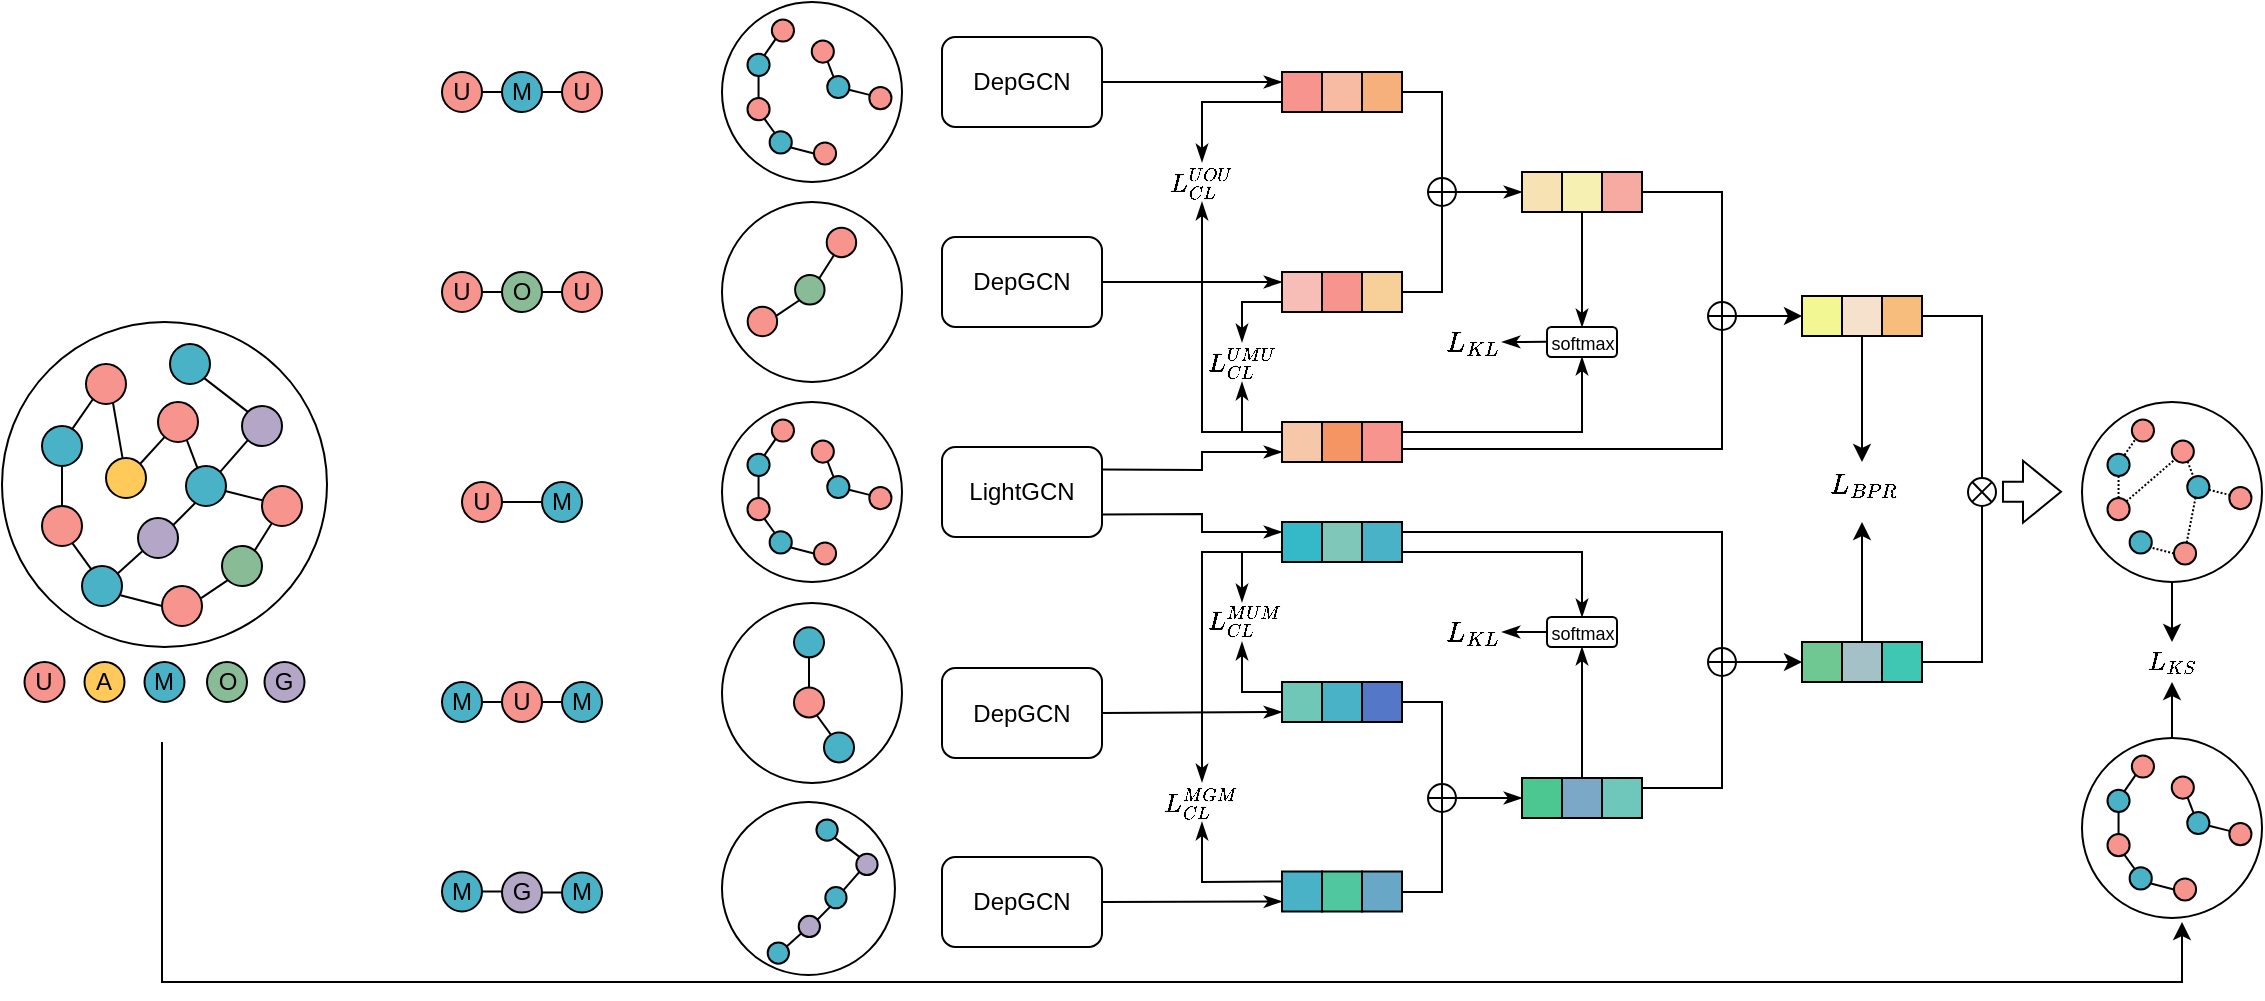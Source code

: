 <mxfile version="28.2.4">
  <diagram name="第 1 页" id="2LADlyf4JBiEzu5A49ws">
    <mxGraphModel dx="284" dy="151" grid="1" gridSize="10" guides="1" tooltips="1" connect="1" arrows="1" fold="1" page="1" pageScale="1" pageWidth="827" pageHeight="1169" math="1" shadow="0">
      <root>
        <mxCell id="0" />
        <mxCell id="1" parent="0" />
        <mxCell id="oTkaDf1w-MXBJe8cyz97-39" value="$$L_{KL}$$" style="text;html=1;align=center;verticalAlign=middle;resizable=0;points=[];autosize=1;strokeColor=none;fillColor=none;" vertex="1" parent="1">
          <mxGeometry x="770" y="490" width="90" height="30" as="geometry" />
        </mxCell>
        <mxCell id="oTkaDf1w-MXBJe8cyz97-38" value="$$L_{KL}$$" style="text;html=1;align=center;verticalAlign=middle;resizable=0;points=[];autosize=1;strokeColor=none;fillColor=none;" vertex="1" parent="1">
          <mxGeometry x="770" y="345" width="90" height="30" as="geometry" />
        </mxCell>
        <mxCell id="k90ZCVePG-DNZq3dC6yU-25" value="" style="group" parent="1" vertex="1" connectable="0">
          <mxGeometry x="300" y="225" width="80" height="20" as="geometry" />
        </mxCell>
        <mxCell id="k90ZCVePG-DNZq3dC6yU-14" style="edgeStyle=orthogonalEdgeStyle;rounded=0;orthogonalLoop=1;jettySize=auto;html=1;exitX=1;exitY=0.5;exitDx=0;exitDy=0;entryX=0;entryY=0.5;entryDx=0;entryDy=0;endArrow=none;endFill=0;" parent="k90ZCVePG-DNZq3dC6yU-25" source="k90ZCVePG-DNZq3dC6yU-1" edge="1">
          <mxGeometry relative="1" as="geometry">
            <mxPoint x="30" y="10" as="targetPoint" />
          </mxGeometry>
        </mxCell>
        <mxCell id="k90ZCVePG-DNZq3dC6yU-1" value="U" style="ellipse;whiteSpace=wrap;html=1;aspect=fixed;fillColor=#F6948D;" parent="k90ZCVePG-DNZq3dC6yU-25" vertex="1">
          <mxGeometry width="20" height="20" as="geometry" />
        </mxCell>
        <mxCell id="k90ZCVePG-DNZq3dC6yU-15" style="edgeStyle=orthogonalEdgeStyle;rounded=0;orthogonalLoop=1;jettySize=auto;html=1;exitX=1;exitY=0.5;exitDx=0;exitDy=0;entryX=0;entryY=0.5;entryDx=0;entryDy=0;endArrow=none;endFill=0;" parent="k90ZCVePG-DNZq3dC6yU-25" target="k90ZCVePG-DNZq3dC6yU-3" edge="1">
          <mxGeometry relative="1" as="geometry">
            <mxPoint x="50" y="10" as="sourcePoint" />
          </mxGeometry>
        </mxCell>
        <mxCell id="k90ZCVePG-DNZq3dC6yU-3" value="U" style="ellipse;whiteSpace=wrap;html=1;aspect=fixed;fillColor=#F6948D;" parent="k90ZCVePG-DNZq3dC6yU-25" vertex="1">
          <mxGeometry x="60" width="20" height="20" as="geometry" />
        </mxCell>
        <mxCell id="k90ZCVePG-DNZq3dC6yU-74" value="M" style="ellipse;whiteSpace=wrap;html=1;aspect=fixed;fillColor=#49B2C7;" parent="k90ZCVePG-DNZq3dC6yU-25" vertex="1">
          <mxGeometry x="30" width="20" height="20" as="geometry" />
        </mxCell>
        <mxCell id="k90ZCVePG-DNZq3dC6yU-26" value="" style="group" parent="1" vertex="1" connectable="0">
          <mxGeometry x="300" y="325" width="80" height="20" as="geometry" />
        </mxCell>
        <mxCell id="k90ZCVePG-DNZq3dC6yU-4" value="U" style="ellipse;whiteSpace=wrap;html=1;aspect=fixed;fillColor=#F6948D;" parent="k90ZCVePG-DNZq3dC6yU-26" vertex="1">
          <mxGeometry width="20" height="20" as="geometry" />
        </mxCell>
        <mxCell id="k90ZCVePG-DNZq3dC6yU-6" value="U" style="ellipse;whiteSpace=wrap;html=1;aspect=fixed;fillColor=#F6948D;" parent="k90ZCVePG-DNZq3dC6yU-26" vertex="1">
          <mxGeometry x="60" width="20" height="20" as="geometry" />
        </mxCell>
        <mxCell id="k90ZCVePG-DNZq3dC6yU-17" style="edgeStyle=orthogonalEdgeStyle;rounded=0;orthogonalLoop=1;jettySize=auto;html=1;exitX=1;exitY=0.5;exitDx=0;exitDy=0;entryX=0;entryY=0.5;entryDx=0;entryDy=0;endArrow=none;endFill=0;" parent="k90ZCVePG-DNZq3dC6yU-26" source="k90ZCVePG-DNZq3dC6yU-7" target="k90ZCVePG-DNZq3dC6yU-6" edge="1">
          <mxGeometry relative="1" as="geometry" />
        </mxCell>
        <mxCell id="k90ZCVePG-DNZq3dC6yU-7" value="O" style="ellipse;whiteSpace=wrap;html=1;aspect=fixed;fillColor=#89BC96;" parent="k90ZCVePG-DNZq3dC6yU-26" vertex="1">
          <mxGeometry x="30" width="20" height="20" as="geometry" />
        </mxCell>
        <mxCell id="k90ZCVePG-DNZq3dC6yU-16" style="edgeStyle=orthogonalEdgeStyle;rounded=0;orthogonalLoop=1;jettySize=auto;html=1;exitX=1;exitY=0.5;exitDx=0;exitDy=0;entryX=0;entryY=0.5;entryDx=0;entryDy=0;endArrow=none;endFill=0;" parent="k90ZCVePG-DNZq3dC6yU-26" source="k90ZCVePG-DNZq3dC6yU-4" target="k90ZCVePG-DNZq3dC6yU-7" edge="1">
          <mxGeometry relative="1" as="geometry" />
        </mxCell>
        <mxCell id="k90ZCVePG-DNZq3dC6yU-27" value="" style="group" parent="1" vertex="1" connectable="0">
          <mxGeometry x="300" y="530" width="80" height="20" as="geometry" />
        </mxCell>
        <mxCell id="k90ZCVePG-DNZq3dC6yU-19" style="edgeStyle=orthogonalEdgeStyle;rounded=0;orthogonalLoop=1;jettySize=auto;html=1;exitX=1;exitY=0.5;exitDx=0;exitDy=0;entryX=0;entryY=0.5;entryDx=0;entryDy=0;endArrow=none;endFill=0;" parent="k90ZCVePG-DNZq3dC6yU-27" source="k90ZCVePG-DNZq3dC6yU-8" target="k90ZCVePG-DNZq3dC6yU-10" edge="1">
          <mxGeometry relative="1" as="geometry" />
        </mxCell>
        <mxCell id="k90ZCVePG-DNZq3dC6yU-8" value="U" style="ellipse;whiteSpace=wrap;html=1;aspect=fixed;fillColor=#F6948D;" parent="k90ZCVePG-DNZq3dC6yU-27" vertex="1">
          <mxGeometry x="30" width="20" height="20" as="geometry" />
        </mxCell>
        <mxCell id="k90ZCVePG-DNZq3dC6yU-18" style="edgeStyle=orthogonalEdgeStyle;rounded=0;orthogonalLoop=1;jettySize=auto;html=1;exitX=1;exitY=0.5;exitDx=0;exitDy=0;entryX=0;entryY=0.5;entryDx=0;entryDy=0;endArrow=none;endFill=0;" parent="k90ZCVePG-DNZq3dC6yU-27" source="k90ZCVePG-DNZq3dC6yU-9" target="k90ZCVePG-DNZq3dC6yU-8" edge="1">
          <mxGeometry relative="1" as="geometry" />
        </mxCell>
        <mxCell id="k90ZCVePG-DNZq3dC6yU-9" value="M" style="ellipse;whiteSpace=wrap;html=1;aspect=fixed;fillColor=#49B2C7;" parent="k90ZCVePG-DNZq3dC6yU-27" vertex="1">
          <mxGeometry width="20" height="20" as="geometry" />
        </mxCell>
        <mxCell id="k90ZCVePG-DNZq3dC6yU-10" value="M" style="ellipse;whiteSpace=wrap;html=1;aspect=fixed;fillColor=#49B2C7;" parent="k90ZCVePG-DNZq3dC6yU-27" vertex="1">
          <mxGeometry x="60" width="20" height="20" as="geometry" />
        </mxCell>
        <mxCell id="k90ZCVePG-DNZq3dC6yU-28" value="" style="group" parent="1" vertex="1" connectable="0">
          <mxGeometry x="300" y="624.75" width="80" height="20.5" as="geometry" />
        </mxCell>
        <mxCell id="k90ZCVePG-DNZq3dC6yU-21" style="edgeStyle=orthogonalEdgeStyle;rounded=0;orthogonalLoop=1;jettySize=auto;html=1;exitX=1;exitY=0.5;exitDx=0;exitDy=0;entryX=0;entryY=0.5;entryDx=0;entryDy=0;endArrow=none;endFill=0;" parent="k90ZCVePG-DNZq3dC6yU-28" source="Bl1R4P2W0IZf69fJZ_-c-33" target="k90ZCVePG-DNZq3dC6yU-12" edge="1">
          <mxGeometry relative="1" as="geometry" />
        </mxCell>
        <mxCell id="Bl1R4P2W0IZf69fJZ_-c-33" value="G" style="ellipse;whiteSpace=wrap;html=1;aspect=fixed;fillColor=#B3A6C6;" parent="k90ZCVePG-DNZq3dC6yU-28" vertex="1">
          <mxGeometry x="30" y="0.5" width="20" height="20" as="geometry" />
        </mxCell>
        <mxCell id="k90ZCVePG-DNZq3dC6yU-20" style="edgeStyle=orthogonalEdgeStyle;rounded=0;orthogonalLoop=1;jettySize=auto;html=1;exitX=1;exitY=0.5;exitDx=0;exitDy=0;entryX=0;entryY=0.5;entryDx=0;entryDy=0;endArrow=none;endFill=0;" parent="k90ZCVePG-DNZq3dC6yU-28" source="k90ZCVePG-DNZq3dC6yU-11" target="Bl1R4P2W0IZf69fJZ_-c-33" edge="1">
          <mxGeometry relative="1" as="geometry" />
        </mxCell>
        <mxCell id="k90ZCVePG-DNZq3dC6yU-11" value="M" style="ellipse;whiteSpace=wrap;html=1;aspect=fixed;fillColor=#49B2C7;" parent="k90ZCVePG-DNZq3dC6yU-28" vertex="1">
          <mxGeometry width="20" height="20" as="geometry" />
        </mxCell>
        <mxCell id="k90ZCVePG-DNZq3dC6yU-12" value="M" style="ellipse;whiteSpace=wrap;html=1;aspect=fixed;fillColor=#49B2C7;" parent="k90ZCVePG-DNZq3dC6yU-28" vertex="1">
          <mxGeometry x="60" y="0.5" width="20" height="20" as="geometry" />
        </mxCell>
        <mxCell id="k90ZCVePG-DNZq3dC6yU-47" value="" style="group" parent="1" vertex="1" connectable="0">
          <mxGeometry x="440" y="290" width="90" height="90" as="geometry" />
        </mxCell>
        <mxCell id="k90ZCVePG-DNZq3dC6yU-41" value="" style="ellipse;whiteSpace=wrap;html=1;aspect=fixed;" parent="k90ZCVePG-DNZq3dC6yU-47" vertex="1">
          <mxGeometry width="90" height="90" as="geometry" />
        </mxCell>
        <mxCell id="k90ZCVePG-DNZq3dC6yU-42" value="" style="ellipse;whiteSpace=wrap;html=1;aspect=fixed;fillColor=#F6948D;" parent="k90ZCVePG-DNZq3dC6yU-47" vertex="1">
          <mxGeometry x="12.841" y="52.354" width="14.732" height="14.732" as="geometry" />
        </mxCell>
        <mxCell id="k90ZCVePG-DNZq3dC6yU-43" value="" style="ellipse;whiteSpace=wrap;html=1;aspect=fixed;fillColor=#F6948D;" parent="k90ZCVePG-DNZq3dC6yU-47" vertex="1">
          <mxGeometry x="52.354" y="12.841" width="14.732" height="14.732" as="geometry" />
        </mxCell>
        <mxCell id="k90ZCVePG-DNZq3dC6yU-44" value="" style="ellipse;whiteSpace=wrap;html=1;aspect=fixed;fillColor=#89BC96;" parent="k90ZCVePG-DNZq3dC6yU-47" vertex="1">
          <mxGeometry x="36.549" y="36.549" width="14.732" height="14.732" as="geometry" />
        </mxCell>
        <mxCell id="k90ZCVePG-DNZq3dC6yU-45" value="" style="endArrow=none;html=1;rounded=0;entryX=0.978;entryY=0.304;entryDx=0;entryDy=0;exitX=0;exitY=1;exitDx=0;exitDy=0;entryPerimeter=0;" parent="k90ZCVePG-DNZq3dC6yU-47" source="k90ZCVePG-DNZq3dC6yU-44" target="k90ZCVePG-DNZq3dC6yU-42" edge="1">
          <mxGeometry width="50" height="50" relative="1" as="geometry">
            <mxPoint x="45.241" y="48.402" as="sourcePoint" />
            <mxPoint x="28.646" y="44.451" as="targetPoint" />
          </mxGeometry>
        </mxCell>
        <mxCell id="k90ZCVePG-DNZq3dC6yU-46" value="" style="endArrow=none;html=1;rounded=0;entryX=0.244;entryY=0.933;entryDx=0;entryDy=0;entryPerimeter=0;exitX=0.811;exitY=0.122;exitDx=0;exitDy=0;exitPerimeter=0;" parent="k90ZCVePG-DNZq3dC6yU-47" source="k90ZCVePG-DNZq3dC6yU-44" target="k90ZCVePG-DNZq3dC6yU-43" edge="1">
          <mxGeometry width="50" height="50" relative="1" as="geometry">
            <mxPoint x="53.144" y="56.305" as="sourcePoint" />
            <mxPoint x="36.549" y="52.354" as="targetPoint" />
          </mxGeometry>
        </mxCell>
        <mxCell id="k90ZCVePG-DNZq3dC6yU-72" value="" style="group" parent="1" vertex="1" connectable="0">
          <mxGeometry x="440" y="490.5" width="90" height="90" as="geometry" />
        </mxCell>
        <mxCell id="k90ZCVePG-DNZq3dC6yU-66" value="" style="ellipse;whiteSpace=wrap;html=1;aspect=fixed;" parent="k90ZCVePG-DNZq3dC6yU-72" vertex="1">
          <mxGeometry width="90" height="90" as="geometry" />
        </mxCell>
        <mxCell id="k90ZCVePG-DNZq3dC6yU-67" value="" style="ellipse;whiteSpace=wrap;html=1;aspect=fixed;fillColor=#49B2C7;" parent="k90ZCVePG-DNZq3dC6yU-72" vertex="1">
          <mxGeometry x="36" y="12.187" width="15.0" height="15.0" as="geometry" />
        </mxCell>
        <mxCell id="k90ZCVePG-DNZq3dC6yU-68" value="" style="ellipse;whiteSpace=wrap;html=1;aspect=fixed;fillColor=#49B2C7;" parent="k90ZCVePG-DNZq3dC6yU-72" vertex="1">
          <mxGeometry x="51.0" y="64.688" width="15.0" height="15.0" as="geometry" />
        </mxCell>
        <mxCell id="k90ZCVePG-DNZq3dC6yU-69" value="" style="ellipse;whiteSpace=wrap;html=1;aspect=fixed;fillColor=#F6948D;" parent="k90ZCVePG-DNZq3dC6yU-72" vertex="1">
          <mxGeometry x="36" y="42.188" width="15.0" height="15.0" as="geometry" />
        </mxCell>
        <mxCell id="k90ZCVePG-DNZq3dC6yU-70" value="" style="endArrow=none;html=1;rounded=0;entryX=0.5;entryY=1;entryDx=0;entryDy=0;exitX=0.5;exitY=0;exitDx=0;exitDy=0;" parent="k90ZCVePG-DNZq3dC6yU-72" source="k90ZCVePG-DNZq3dC6yU-69" target="k90ZCVePG-DNZq3dC6yU-67" edge="1">
          <mxGeometry width="50" height="50" relative="1" as="geometry">
            <mxPoint x="58.5" y="25.688" as="sourcePoint" />
            <mxPoint x="67.5" y="12.187" as="targetPoint" />
          </mxGeometry>
        </mxCell>
        <mxCell id="k90ZCVePG-DNZq3dC6yU-71" value="" style="endArrow=none;html=1;rounded=0;entryX=0.759;entryY=0.93;entryDx=0;entryDy=0;exitX=0.229;exitY=0.077;exitDx=0;exitDy=0;entryPerimeter=0;exitPerimeter=0;" parent="k90ZCVePG-DNZq3dC6yU-72" source="k90ZCVePG-DNZq3dC6yU-68" target="k90ZCVePG-DNZq3dC6yU-69" edge="1">
          <mxGeometry width="50" height="50" relative="1" as="geometry">
            <mxPoint x="58.5" y="64.688" as="sourcePoint" />
            <mxPoint x="58.5" y="49.688" as="targetPoint" />
          </mxGeometry>
        </mxCell>
        <mxCell id="k90ZCVePG-DNZq3dC6yU-76" value="" style="group" parent="1" vertex="1" connectable="0">
          <mxGeometry x="440" y="190" width="90" height="90" as="geometry" />
        </mxCell>
        <mxCell id="k90ZCVePG-DNZq3dC6yU-77" value="" style="ellipse;whiteSpace=wrap;html=1;aspect=fixed;movable=1;resizable=1;rotatable=1;deletable=1;editable=1;locked=0;connectable=1;" parent="k90ZCVePG-DNZq3dC6yU-76" vertex="1">
          <mxGeometry width="90" height="90" as="geometry" />
        </mxCell>
        <mxCell id="k90ZCVePG-DNZq3dC6yU-78" value="" style="ellipse;whiteSpace=wrap;html=1;aspect=fixed;fillColor=#49B2C7;" parent="k90ZCVePG-DNZq3dC6yU-76" vertex="1">
          <mxGeometry x="12.738" y="25.892" width="11.077" height="11.077" as="geometry" />
        </mxCell>
        <mxCell id="k90ZCVePG-DNZq3dC6yU-79" value="" style="ellipse;whiteSpace=wrap;html=1;aspect=fixed;fillColor=#F6948D;" parent="k90ZCVePG-DNZq3dC6yU-76" vertex="1">
          <mxGeometry x="24.923" y="8.723" width="11.077" height="11.077" as="geometry" />
        </mxCell>
        <mxCell id="k90ZCVePG-DNZq3dC6yU-80" value="" style="ellipse;whiteSpace=wrap;html=1;aspect=fixed;fillColor=#F6948D;" parent="k90ZCVePG-DNZq3dC6yU-76" vertex="1">
          <mxGeometry x="45.969" y="70.2" width="11.077" height="11.077" as="geometry" />
        </mxCell>
        <mxCell id="k90ZCVePG-DNZq3dC6yU-81" value="" style="ellipse;whiteSpace=wrap;html=1;aspect=fixed;fillColor=#F6948D;" parent="k90ZCVePG-DNZq3dC6yU-76" vertex="1">
          <mxGeometry x="73.662" y="42.508" width="11.077" height="11.077" as="geometry" />
        </mxCell>
        <mxCell id="k90ZCVePG-DNZq3dC6yU-82" value="" style="ellipse;whiteSpace=wrap;html=1;aspect=fixed;fillColor=#49B2C7;" parent="k90ZCVePG-DNZq3dC6yU-76" vertex="1">
          <mxGeometry x="23.815" y="64.662" width="11.077" height="11.077" as="geometry" />
        </mxCell>
        <mxCell id="k90ZCVePG-DNZq3dC6yU-83" value="" style="ellipse;whiteSpace=wrap;html=1;aspect=fixed;fillColor=#F6948D;" parent="k90ZCVePG-DNZq3dC6yU-76" vertex="1">
          <mxGeometry x="12.738" y="48.046" width="11.077" height="11.077" as="geometry" />
        </mxCell>
        <mxCell id="k90ZCVePG-DNZq3dC6yU-84" value="" style="ellipse;whiteSpace=wrap;html=1;aspect=fixed;fillColor=#F6948D;" parent="k90ZCVePG-DNZq3dC6yU-76" vertex="1">
          <mxGeometry x="44.862" y="19.246" width="11.077" height="11.077" as="geometry" />
        </mxCell>
        <mxCell id="k90ZCVePG-DNZq3dC6yU-85" value="" style="ellipse;whiteSpace=wrap;html=1;aspect=fixed;fillColor=#49B2C7;" parent="k90ZCVePG-DNZq3dC6yU-76" vertex="1">
          <mxGeometry x="52.615" y="36.969" width="11.077" height="11.077" as="geometry" />
        </mxCell>
        <mxCell id="k90ZCVePG-DNZq3dC6yU-86" value="" style="endArrow=none;html=1;rounded=0;entryX=0.282;entryY=0.04;entryDx=0;entryDy=0;exitX=0.719;exitY=0.949;exitDx=0;exitDy=0;exitPerimeter=0;entryPerimeter=0;" parent="k90ZCVePG-DNZq3dC6yU-76" source="k90ZCVePG-DNZq3dC6yU-84" target="k90ZCVePG-DNZq3dC6yU-85" edge="1">
          <mxGeometry width="50" height="50" relative="1" as="geometry">
            <mxPoint x="45.415" y="42.508" as="sourcePoint" />
            <mxPoint x="40.431" y="49.708" as="targetPoint" />
          </mxGeometry>
        </mxCell>
        <mxCell id="k90ZCVePG-DNZq3dC6yU-87" value="" style="endArrow=none;html=1;rounded=0;entryX=0.008;entryY=0.356;entryDx=0;entryDy=0;exitX=0.979;exitY=0.625;exitDx=0;exitDy=0;entryPerimeter=0;exitPerimeter=0;" parent="k90ZCVePG-DNZq3dC6yU-76" source="k90ZCVePG-DNZq3dC6yU-85" target="k90ZCVePG-DNZq3dC6yU-81" edge="1">
          <mxGeometry width="50" height="50" relative="1" as="geometry">
            <mxPoint x="68.123" y="36.969" as="sourcePoint" />
            <mxPoint x="79.2" y="36.969" as="targetPoint" />
          </mxGeometry>
        </mxCell>
        <mxCell id="k90ZCVePG-DNZq3dC6yU-88" value="" style="endArrow=none;html=1;rounded=0;entryX=0.176;entryY=0.876;entryDx=0;entryDy=0;exitX=0.767;exitY=0.058;exitDx=0;exitDy=0;exitPerimeter=0;entryPerimeter=0;" parent="k90ZCVePG-DNZq3dC6yU-76" source="k90ZCVePG-DNZq3dC6yU-78" target="k90ZCVePG-DNZq3dC6yU-79" edge="1">
          <mxGeometry width="50" height="50" relative="1" as="geometry">
            <mxPoint x="23.815" y="20.354" as="sourcePoint" />
            <mxPoint x="34.892" y="20.354" as="targetPoint" />
          </mxGeometry>
        </mxCell>
        <mxCell id="k90ZCVePG-DNZq3dC6yU-89" value="" style="endArrow=none;html=1;rounded=0;entryX=0.5;entryY=1;entryDx=0;entryDy=0;exitX=0.5;exitY=0;exitDx=0;exitDy=0;" parent="k90ZCVePG-DNZq3dC6yU-76" source="k90ZCVePG-DNZq3dC6yU-83" target="k90ZCVePG-DNZq3dC6yU-78" edge="1">
          <mxGeometry width="50" height="50" relative="1" as="geometry">
            <mxPoint x="29.354" y="35.862" as="sourcePoint" />
            <mxPoint x="36" y="25.892" as="targetPoint" />
          </mxGeometry>
        </mxCell>
        <mxCell id="k90ZCVePG-DNZq3dC6yU-90" value="" style="endArrow=none;html=1;rounded=0;entryX=0.759;entryY=0.93;entryDx=0;entryDy=0;exitX=0.229;exitY=0.077;exitDx=0;exitDy=0;entryPerimeter=0;exitPerimeter=0;" parent="k90ZCVePG-DNZq3dC6yU-76" source="k90ZCVePG-DNZq3dC6yU-82" target="k90ZCVePG-DNZq3dC6yU-83" edge="1">
          <mxGeometry width="50" height="50" relative="1" as="geometry">
            <mxPoint x="29.354" y="64.662" as="sourcePoint" />
            <mxPoint x="29.354" y="53.585" as="targetPoint" />
          </mxGeometry>
        </mxCell>
        <mxCell id="k90ZCVePG-DNZq3dC6yU-91" value="" style="endArrow=none;html=1;rounded=0;entryX=0.96;entryY=0.731;entryDx=0;entryDy=0;exitX=0;exitY=0.5;exitDx=0;exitDy=0;entryPerimeter=0;" parent="k90ZCVePG-DNZq3dC6yU-76" source="k90ZCVePG-DNZq3dC6yU-80" target="k90ZCVePG-DNZq3dC6yU-82" edge="1">
          <mxGeometry width="50" height="50" relative="1" as="geometry">
            <mxPoint x="40.985" y="77.4" as="sourcePoint" />
            <mxPoint x="34.892" y="70.2" as="targetPoint" />
          </mxGeometry>
        </mxCell>
        <mxCell id="k90ZCVePG-DNZq3dC6yU-93" value="" style="group" parent="1" vertex="1" connectable="0">
          <mxGeometry x="440" y="390" width="90" height="90" as="geometry" />
        </mxCell>
        <mxCell id="k90ZCVePG-DNZq3dC6yU-94" value="" style="ellipse;whiteSpace=wrap;html=1;aspect=fixed;movable=1;resizable=1;rotatable=1;deletable=1;editable=1;locked=0;connectable=1;" parent="k90ZCVePG-DNZq3dC6yU-93" vertex="1">
          <mxGeometry width="90" height="90" as="geometry" />
        </mxCell>
        <mxCell id="k90ZCVePG-DNZq3dC6yU-95" value="" style="ellipse;whiteSpace=wrap;html=1;aspect=fixed;fillColor=#49B2C7;" parent="k90ZCVePG-DNZq3dC6yU-93" vertex="1">
          <mxGeometry x="12.738" y="25.892" width="11.077" height="11.077" as="geometry" />
        </mxCell>
        <mxCell id="k90ZCVePG-DNZq3dC6yU-96" value="" style="ellipse;whiteSpace=wrap;html=1;aspect=fixed;fillColor=#F6948D;" parent="k90ZCVePG-DNZq3dC6yU-93" vertex="1">
          <mxGeometry x="24.923" y="8.723" width="11.077" height="11.077" as="geometry" />
        </mxCell>
        <mxCell id="k90ZCVePG-DNZq3dC6yU-97" value="" style="ellipse;whiteSpace=wrap;html=1;aspect=fixed;fillColor=#F6948D;" parent="k90ZCVePG-DNZq3dC6yU-93" vertex="1">
          <mxGeometry x="45.969" y="70.2" width="11.077" height="11.077" as="geometry" />
        </mxCell>
        <mxCell id="k90ZCVePG-DNZq3dC6yU-98" value="" style="ellipse;whiteSpace=wrap;html=1;aspect=fixed;fillColor=#F6948D;" parent="k90ZCVePG-DNZq3dC6yU-93" vertex="1">
          <mxGeometry x="73.662" y="42.508" width="11.077" height="11.077" as="geometry" />
        </mxCell>
        <mxCell id="k90ZCVePG-DNZq3dC6yU-99" value="" style="ellipse;whiteSpace=wrap;html=1;aspect=fixed;fillColor=#49B2C7;" parent="k90ZCVePG-DNZq3dC6yU-93" vertex="1">
          <mxGeometry x="23.815" y="64.662" width="11.077" height="11.077" as="geometry" />
        </mxCell>
        <mxCell id="k90ZCVePG-DNZq3dC6yU-100" value="" style="ellipse;whiteSpace=wrap;html=1;aspect=fixed;fillColor=#F6948D;" parent="k90ZCVePG-DNZq3dC6yU-93" vertex="1">
          <mxGeometry x="12.738" y="48.046" width="11.077" height="11.077" as="geometry" />
        </mxCell>
        <mxCell id="k90ZCVePG-DNZq3dC6yU-101" value="" style="ellipse;whiteSpace=wrap;html=1;aspect=fixed;fillColor=#F6948D;" parent="k90ZCVePG-DNZq3dC6yU-93" vertex="1">
          <mxGeometry x="44.862" y="19.246" width="11.077" height="11.077" as="geometry" />
        </mxCell>
        <mxCell id="k90ZCVePG-DNZq3dC6yU-102" value="" style="ellipse;whiteSpace=wrap;html=1;aspect=fixed;fillColor=#49B2C7;" parent="k90ZCVePG-DNZq3dC6yU-93" vertex="1">
          <mxGeometry x="52.615" y="36.969" width="11.077" height="11.077" as="geometry" />
        </mxCell>
        <mxCell id="k90ZCVePG-DNZq3dC6yU-103" value="" style="endArrow=none;html=1;rounded=0;entryX=0.282;entryY=0.04;entryDx=0;entryDy=0;exitX=0.719;exitY=0.949;exitDx=0;exitDy=0;exitPerimeter=0;entryPerimeter=0;" parent="k90ZCVePG-DNZq3dC6yU-93" source="k90ZCVePG-DNZq3dC6yU-101" target="k90ZCVePG-DNZq3dC6yU-102" edge="1">
          <mxGeometry width="50" height="50" relative="1" as="geometry">
            <mxPoint x="45.415" y="42.508" as="sourcePoint" />
            <mxPoint x="40.431" y="49.708" as="targetPoint" />
          </mxGeometry>
        </mxCell>
        <mxCell id="k90ZCVePG-DNZq3dC6yU-104" value="" style="endArrow=none;html=1;rounded=0;entryX=0.008;entryY=0.356;entryDx=0;entryDy=0;exitX=0.979;exitY=0.625;exitDx=0;exitDy=0;entryPerimeter=0;exitPerimeter=0;" parent="k90ZCVePG-DNZq3dC6yU-93" source="k90ZCVePG-DNZq3dC6yU-102" target="k90ZCVePG-DNZq3dC6yU-98" edge="1">
          <mxGeometry width="50" height="50" relative="1" as="geometry">
            <mxPoint x="68.123" y="36.969" as="sourcePoint" />
            <mxPoint x="79.2" y="36.969" as="targetPoint" />
          </mxGeometry>
        </mxCell>
        <mxCell id="k90ZCVePG-DNZq3dC6yU-105" value="" style="endArrow=none;html=1;rounded=0;entryX=0.176;entryY=0.876;entryDx=0;entryDy=0;exitX=0.767;exitY=0.058;exitDx=0;exitDy=0;exitPerimeter=0;entryPerimeter=0;" parent="k90ZCVePG-DNZq3dC6yU-93" source="k90ZCVePG-DNZq3dC6yU-95" target="k90ZCVePG-DNZq3dC6yU-96" edge="1">
          <mxGeometry width="50" height="50" relative="1" as="geometry">
            <mxPoint x="23.815" y="20.354" as="sourcePoint" />
            <mxPoint x="34.892" y="20.354" as="targetPoint" />
          </mxGeometry>
        </mxCell>
        <mxCell id="k90ZCVePG-DNZq3dC6yU-106" value="" style="endArrow=none;html=1;rounded=0;entryX=0.5;entryY=1;entryDx=0;entryDy=0;exitX=0.5;exitY=0;exitDx=0;exitDy=0;" parent="k90ZCVePG-DNZq3dC6yU-93" source="k90ZCVePG-DNZq3dC6yU-100" target="k90ZCVePG-DNZq3dC6yU-95" edge="1">
          <mxGeometry width="50" height="50" relative="1" as="geometry">
            <mxPoint x="29.354" y="35.862" as="sourcePoint" />
            <mxPoint x="36" y="25.892" as="targetPoint" />
          </mxGeometry>
        </mxCell>
        <mxCell id="k90ZCVePG-DNZq3dC6yU-107" value="" style="endArrow=none;html=1;rounded=0;entryX=0.759;entryY=0.93;entryDx=0;entryDy=0;exitX=0.229;exitY=0.077;exitDx=0;exitDy=0;entryPerimeter=0;exitPerimeter=0;" parent="k90ZCVePG-DNZq3dC6yU-93" source="k90ZCVePG-DNZq3dC6yU-99" target="k90ZCVePG-DNZq3dC6yU-100" edge="1">
          <mxGeometry width="50" height="50" relative="1" as="geometry">
            <mxPoint x="29.354" y="64.662" as="sourcePoint" />
            <mxPoint x="29.354" y="53.585" as="targetPoint" />
          </mxGeometry>
        </mxCell>
        <mxCell id="k90ZCVePG-DNZq3dC6yU-108" value="" style="endArrow=none;html=1;rounded=0;entryX=0.96;entryY=0.731;entryDx=0;entryDy=0;exitX=0;exitY=0.5;exitDx=0;exitDy=0;entryPerimeter=0;" parent="k90ZCVePG-DNZq3dC6yU-93" source="k90ZCVePG-DNZq3dC6yU-97" target="k90ZCVePG-DNZq3dC6yU-99" edge="1">
          <mxGeometry width="50" height="50" relative="1" as="geometry">
            <mxPoint x="40.985" y="77.4" as="sourcePoint" />
            <mxPoint x="34.892" y="70.2" as="targetPoint" />
          </mxGeometry>
        </mxCell>
        <mxCell id="k90ZCVePG-DNZq3dC6yU-119" value="" style="group" parent="1" vertex="1" connectable="0">
          <mxGeometry x="440" y="590" width="90" height="90" as="geometry" />
        </mxCell>
        <mxCell id="k90ZCVePG-DNZq3dC6yU-75" value="" style="ellipse;whiteSpace=wrap;html=1;aspect=fixed;" parent="k90ZCVePG-DNZq3dC6yU-119" vertex="1">
          <mxGeometry width="86.472" height="86.472" as="geometry" />
        </mxCell>
        <mxCell id="k90ZCVePG-DNZq3dC6yU-110" value="" style="ellipse;whiteSpace=wrap;html=1;aspect=fixed;fillColor=#B3A6C6;" parent="k90ZCVePG-DNZq3dC6yU-119" vertex="1">
          <mxGeometry x="67.154" y="25.892" width="10.643" height="10.643" as="geometry" />
        </mxCell>
        <mxCell id="k90ZCVePG-DNZq3dC6yU-111" value="" style="ellipse;whiteSpace=wrap;html=1;aspect=fixed;fillColor=#49B2C7;" parent="k90ZCVePG-DNZq3dC6yU-119" vertex="1">
          <mxGeometry x="47.215" y="8.723" width="10.643" height="10.643" as="geometry" />
        </mxCell>
        <mxCell id="k90ZCVePG-DNZq3dC6yU-112" value="" style="ellipse;whiteSpace=wrap;html=1;aspect=fixed;fillColor=#B3A6C6;" parent="k90ZCVePG-DNZq3dC6yU-119" vertex="1">
          <mxGeometry x="38.354" y="56.908" width="10.643" height="10.643" as="geometry" />
        </mxCell>
        <mxCell id="k90ZCVePG-DNZq3dC6yU-113" value="" style="ellipse;whiteSpace=wrap;html=1;aspect=fixed;fillColor=#49B2C7;" parent="k90ZCVePG-DNZq3dC6yU-119" vertex="1">
          <mxGeometry x="22.846" y="70.2" width="10.643" height="10.643" as="geometry" />
        </mxCell>
        <mxCell id="k90ZCVePG-DNZq3dC6yU-114" value="" style="ellipse;whiteSpace=wrap;html=1;aspect=fixed;fillColor=#49B2C7;" parent="k90ZCVePG-DNZq3dC6yU-119" vertex="1">
          <mxGeometry x="51.646" y="42.508" width="10.643" height="10.643" as="geometry" />
        </mxCell>
        <mxCell id="k90ZCVePG-DNZq3dC6yU-115" value="" style="endArrow=none;html=1;rounded=0;entryX=0;entryY=0;entryDx=0;entryDy=0;exitX=1;exitY=1;exitDx=0;exitDy=0;" parent="k90ZCVePG-DNZq3dC6yU-119" source="k90ZCVePG-DNZq3dC6yU-111" target="k90ZCVePG-DNZq3dC6yU-110" edge="1">
          <mxGeometry width="50" height="50" relative="1" as="geometry">
            <mxPoint x="61.062" y="25.892" as="sourcePoint" />
            <mxPoint x="56.077" y="33.092" as="targetPoint" />
          </mxGeometry>
        </mxCell>
        <mxCell id="k90ZCVePG-DNZq3dC6yU-116" value="" style="endArrow=none;html=1;rounded=0;entryX=1;entryY=0;entryDx=0;entryDy=0;exitX=0;exitY=1;exitDx=0;exitDy=0;" parent="k90ZCVePG-DNZq3dC6yU-119" source="k90ZCVePG-DNZq3dC6yU-110" target="k90ZCVePG-DNZq3dC6yU-114" edge="1">
          <mxGeometry width="50" height="50" relative="1" as="geometry">
            <mxPoint x="61.062" y="36.969" as="sourcePoint" />
            <mxPoint x="56.077" y="44.169" as="targetPoint" />
          </mxGeometry>
        </mxCell>
        <mxCell id="k90ZCVePG-DNZq3dC6yU-117" value="" style="endArrow=none;html=1;rounded=0;entryX=0.875;entryY=0.183;entryDx=0;entryDy=0;exitX=0.235;exitY=0.92;exitDx=0;exitDy=0;exitPerimeter=0;entryPerimeter=0;" parent="k90ZCVePG-DNZq3dC6yU-119" source="k90ZCVePG-DNZq3dC6yU-114" target="k90ZCVePG-DNZq3dC6yU-112" edge="1">
          <mxGeometry width="50" height="50" relative="1" as="geometry">
            <mxPoint x="59.4" y="53.585" as="sourcePoint" />
            <mxPoint x="50.538" y="62.446" as="targetPoint" />
          </mxGeometry>
        </mxCell>
        <mxCell id="k90ZCVePG-DNZq3dC6yU-118" value="" style="endArrow=none;html=1;rounded=0;entryX=0.878;entryY=0.2;entryDx=0;entryDy=0;exitX=0.1;exitY=0.838;exitDx=0;exitDy=0;exitPerimeter=0;entryPerimeter=0;" parent="k90ZCVePG-DNZq3dC6yU-119" source="k90ZCVePG-DNZq3dC6yU-112" target="k90ZCVePG-DNZq3dC6yU-113" edge="1">
          <mxGeometry width="50" height="50" relative="1" as="geometry">
            <mxPoint x="40.015" y="64.662" as="sourcePoint" />
            <mxPoint x="33.923" y="72.415" as="targetPoint" />
          </mxGeometry>
        </mxCell>
        <mxCell id="k90ZCVePG-DNZq3dC6yU-120" value="" style="group" parent="1" vertex="1" connectable="0">
          <mxGeometry x="310" y="430" width="60" height="20" as="geometry" />
        </mxCell>
        <mxCell id="k90ZCVePG-DNZq3dC6yU-31" style="edgeStyle=orthogonalEdgeStyle;rounded=0;orthogonalLoop=1;jettySize=auto;html=1;exitX=1;exitY=0.5;exitDx=0;exitDy=0;entryX=0;entryY=0.5;entryDx=0;entryDy=0;endArrow=none;endFill=0;" parent="k90ZCVePG-DNZq3dC6yU-120" source="k90ZCVePG-DNZq3dC6yU-29" target="k90ZCVePG-DNZq3dC6yU-30" edge="1">
          <mxGeometry relative="1" as="geometry" />
        </mxCell>
        <mxCell id="k90ZCVePG-DNZq3dC6yU-29" value="U" style="ellipse;whiteSpace=wrap;html=1;aspect=fixed;fillColor=#F6948D;" parent="k90ZCVePG-DNZq3dC6yU-120" vertex="1">
          <mxGeometry width="20" height="20" as="geometry" />
        </mxCell>
        <mxCell id="k90ZCVePG-DNZq3dC6yU-30" value="M" style="ellipse;whiteSpace=wrap;html=1;aspect=fixed;fillColor=#49B2C7;" parent="k90ZCVePG-DNZq3dC6yU-120" vertex="1">
          <mxGeometry x="40" width="20" height="20" as="geometry" />
        </mxCell>
        <mxCell id="k90ZCVePG-DNZq3dC6yU-121" value="" style="group" parent="1" vertex="1" connectable="0">
          <mxGeometry x="80" y="350" width="162.5" height="162.5" as="geometry" />
        </mxCell>
        <mxCell id="Bl1R4P2W0IZf69fJZ_-c-17" value="" style="ellipse;whiteSpace=wrap;html=1;aspect=fixed;" parent="k90ZCVePG-DNZq3dC6yU-121" vertex="1">
          <mxGeometry width="162.5" height="162.5" as="geometry" />
        </mxCell>
        <mxCell id="Bl1R4P2W0IZf69fJZ_-c-1" value="" style="ellipse;whiteSpace=wrap;html=1;aspect=fixed;fillColor=#49B2C7;" parent="k90ZCVePG-DNZq3dC6yU-121" vertex="1">
          <mxGeometry x="20" y="52" width="20" height="20" as="geometry" />
        </mxCell>
        <mxCell id="Bl1R4P2W0IZf69fJZ_-c-2" value="" style="ellipse;whiteSpace=wrap;html=1;aspect=fixed;fillColor=#F6948D;" parent="k90ZCVePG-DNZq3dC6yU-121" vertex="1">
          <mxGeometry x="42" y="21" width="20" height="20" as="geometry" />
        </mxCell>
        <mxCell id="Bl1R4P2W0IZf69fJZ_-c-3" value="" style="ellipse;whiteSpace=wrap;html=1;aspect=fixed;fillColor=#F6948D;" parent="k90ZCVePG-DNZq3dC6yU-121" vertex="1">
          <mxGeometry x="80" y="132" width="20" height="20" as="geometry" />
        </mxCell>
        <mxCell id="Bl1R4P2W0IZf69fJZ_-c-5" value="" style="ellipse;whiteSpace=wrap;html=1;aspect=fixed;fillColor=#F6948D;" parent="k90ZCVePG-DNZq3dC6yU-121" vertex="1">
          <mxGeometry x="130" y="82" width="20" height="20" as="geometry" />
        </mxCell>
        <mxCell id="Bl1R4P2W0IZf69fJZ_-c-6" value="" style="ellipse;whiteSpace=wrap;html=1;aspect=fixed;fillColor=#B3A6C6;" parent="k90ZCVePG-DNZq3dC6yU-121" vertex="1">
          <mxGeometry x="120" y="42" width="20" height="20" as="geometry" />
        </mxCell>
        <mxCell id="Bl1R4P2W0IZf69fJZ_-c-7" value="" style="ellipse;whiteSpace=wrap;html=1;aspect=fixed;fillColor=#89BC96;" parent="k90ZCVePG-DNZq3dC6yU-121" vertex="1">
          <mxGeometry x="110" y="112" width="20" height="20" as="geometry" />
        </mxCell>
        <mxCell id="Bl1R4P2W0IZf69fJZ_-c-8" value="" style="ellipse;whiteSpace=wrap;html=1;aspect=fixed;fillColor=#49B2C7;" parent="k90ZCVePG-DNZq3dC6yU-121" vertex="1">
          <mxGeometry x="84" y="11" width="20" height="20" as="geometry" />
        </mxCell>
        <mxCell id="Bl1R4P2W0IZf69fJZ_-c-9" value="" style="ellipse;whiteSpace=wrap;html=1;aspect=fixed;fillColor=#B3A6C6;" parent="k90ZCVePG-DNZq3dC6yU-121" vertex="1">
          <mxGeometry x="68" y="98" width="20" height="20" as="geometry" />
        </mxCell>
        <mxCell id="Bl1R4P2W0IZf69fJZ_-c-10" value="" style="ellipse;whiteSpace=wrap;html=1;aspect=fixed;fillColor=#49B2C7;" parent="k90ZCVePG-DNZq3dC6yU-121" vertex="1">
          <mxGeometry x="40" y="122" width="20" height="20" as="geometry" />
        </mxCell>
        <mxCell id="Bl1R4P2W0IZf69fJZ_-c-11" value="" style="ellipse;whiteSpace=wrap;html=1;aspect=fixed;fillColor=#F6948D;" parent="k90ZCVePG-DNZq3dC6yU-121" vertex="1">
          <mxGeometry x="20" y="92" width="20" height="20" as="geometry" />
        </mxCell>
        <mxCell id="Bl1R4P2W0IZf69fJZ_-c-12" value="" style="ellipse;whiteSpace=wrap;html=1;aspect=fixed;fillColor=#F6948D;" parent="k90ZCVePG-DNZq3dC6yU-121" vertex="1">
          <mxGeometry x="78" y="40" width="20" height="20" as="geometry" />
        </mxCell>
        <mxCell id="Bl1R4P2W0IZf69fJZ_-c-13" value="" style="ellipse;whiteSpace=wrap;html=1;aspect=fixed;fillColor=#FFCA5A;" parent="k90ZCVePG-DNZq3dC6yU-121" vertex="1">
          <mxGeometry x="52" y="68" width="20" height="20" as="geometry" />
        </mxCell>
        <mxCell id="Bl1R4P2W0IZf69fJZ_-c-14" value="" style="ellipse;whiteSpace=wrap;html=1;aspect=fixed;fillColor=#49B2C7;" parent="k90ZCVePG-DNZq3dC6yU-121" vertex="1">
          <mxGeometry x="92" y="72" width="20" height="20" as="geometry" />
        </mxCell>
        <mxCell id="Bl1R4P2W0IZf69fJZ_-c-34" value="" style="endArrow=none;html=1;rounded=0;exitX=0.415;exitY=0.01;exitDx=0;exitDy=0;exitPerimeter=0;entryX=0.674;entryY=0.969;entryDx=0;entryDy=0;entryPerimeter=0;" parent="k90ZCVePG-DNZq3dC6yU-121" source="Bl1R4P2W0IZf69fJZ_-c-13" target="Bl1R4P2W0IZf69fJZ_-c-2" edge="1">
          <mxGeometry width="50" height="50" relative="1" as="geometry">
            <mxPoint x="170" y="42" as="sourcePoint" />
            <mxPoint x="220" y="-8" as="targetPoint" />
          </mxGeometry>
        </mxCell>
        <mxCell id="Bl1R4P2W0IZf69fJZ_-c-35" value="" style="endArrow=none;html=1;rounded=0;entryX=0.163;entryY=0.877;entryDx=0;entryDy=0;entryPerimeter=0;" parent="k90ZCVePG-DNZq3dC6yU-121" target="Bl1R4P2W0IZf69fJZ_-c-12" edge="1">
          <mxGeometry width="50" height="50" relative="1" as="geometry">
            <mxPoint x="69" y="71" as="sourcePoint" />
            <mxPoint x="60" y="52" as="targetPoint" />
          </mxGeometry>
        </mxCell>
        <mxCell id="Bl1R4P2W0IZf69fJZ_-c-36" value="" style="endArrow=none;html=1;rounded=0;entryX=0;entryY=0;entryDx=0;entryDy=0;exitX=1;exitY=1;exitDx=0;exitDy=0;" parent="k90ZCVePG-DNZq3dC6yU-121" source="Bl1R4P2W0IZf69fJZ_-c-8" target="Bl1R4P2W0IZf69fJZ_-c-6" edge="1">
          <mxGeometry width="50" height="50" relative="1" as="geometry">
            <mxPoint x="109" y="42" as="sourcePoint" />
            <mxPoint x="100" y="55" as="targetPoint" />
          </mxGeometry>
        </mxCell>
        <mxCell id="Bl1R4P2W0IZf69fJZ_-c-37" value="" style="endArrow=none;html=1;rounded=0;entryX=1;entryY=0;entryDx=0;entryDy=0;exitX=0;exitY=1;exitDx=0;exitDy=0;" parent="k90ZCVePG-DNZq3dC6yU-121" source="Bl1R4P2W0IZf69fJZ_-c-6" target="Bl1R4P2W0IZf69fJZ_-c-14" edge="1">
          <mxGeometry width="50" height="50" relative="1" as="geometry">
            <mxPoint x="109" y="62" as="sourcePoint" />
            <mxPoint x="100" y="75" as="targetPoint" />
          </mxGeometry>
        </mxCell>
        <mxCell id="Bl1R4P2W0IZf69fJZ_-c-38" value="" style="endArrow=none;html=1;rounded=0;entryX=0.282;entryY=0.04;entryDx=0;entryDy=0;exitX=0.719;exitY=0.949;exitDx=0;exitDy=0;exitPerimeter=0;entryPerimeter=0;" parent="k90ZCVePG-DNZq3dC6yU-121" source="Bl1R4P2W0IZf69fJZ_-c-12" target="Bl1R4P2W0IZf69fJZ_-c-14" edge="1">
          <mxGeometry width="50" height="50" relative="1" as="geometry">
            <mxPoint x="79" y="82" as="sourcePoint" />
            <mxPoint x="70" y="95" as="targetPoint" />
          </mxGeometry>
        </mxCell>
        <mxCell id="Bl1R4P2W0IZf69fJZ_-c-39" value="" style="endArrow=none;html=1;rounded=0;entryX=0.008;entryY=0.356;entryDx=0;entryDy=0;exitX=0.979;exitY=0.625;exitDx=0;exitDy=0;entryPerimeter=0;exitPerimeter=0;" parent="k90ZCVePG-DNZq3dC6yU-121" source="Bl1R4P2W0IZf69fJZ_-c-14" target="Bl1R4P2W0IZf69fJZ_-c-5" edge="1">
          <mxGeometry width="50" height="50" relative="1" as="geometry">
            <mxPoint x="120" y="72" as="sourcePoint" />
            <mxPoint x="140" y="72" as="targetPoint" />
          </mxGeometry>
        </mxCell>
        <mxCell id="Bl1R4P2W0IZf69fJZ_-c-40" value="" style="endArrow=none;html=1;rounded=0;entryX=0.176;entryY=0.876;entryDx=0;entryDy=0;exitX=0.767;exitY=0.058;exitDx=0;exitDy=0;exitPerimeter=0;entryPerimeter=0;" parent="k90ZCVePG-DNZq3dC6yU-121" source="Bl1R4P2W0IZf69fJZ_-c-1" target="Bl1R4P2W0IZf69fJZ_-c-2" edge="1">
          <mxGeometry width="50" height="50" relative="1" as="geometry">
            <mxPoint x="40" y="42" as="sourcePoint" />
            <mxPoint x="60" y="42" as="targetPoint" />
          </mxGeometry>
        </mxCell>
        <mxCell id="Bl1R4P2W0IZf69fJZ_-c-41" value="" style="endArrow=none;html=1;rounded=0;entryX=0.5;entryY=1;entryDx=0;entryDy=0;exitX=0.5;exitY=0;exitDx=0;exitDy=0;" parent="k90ZCVePG-DNZq3dC6yU-121" source="Bl1R4P2W0IZf69fJZ_-c-11" target="Bl1R4P2W0IZf69fJZ_-c-1" edge="1">
          <mxGeometry width="50" height="50" relative="1" as="geometry">
            <mxPoint x="50" y="70" as="sourcePoint" />
            <mxPoint x="62" y="52" as="targetPoint" />
          </mxGeometry>
        </mxCell>
        <mxCell id="Bl1R4P2W0IZf69fJZ_-c-42" value="" style="endArrow=none;html=1;rounded=0;entryX=0.759;entryY=0.93;entryDx=0;entryDy=0;exitX=0.229;exitY=0.077;exitDx=0;exitDy=0;entryPerimeter=0;exitPerimeter=0;" parent="k90ZCVePG-DNZq3dC6yU-121" source="Bl1R4P2W0IZf69fJZ_-c-10" target="Bl1R4P2W0IZf69fJZ_-c-11" edge="1">
          <mxGeometry width="50" height="50" relative="1" as="geometry">
            <mxPoint x="50" y="122" as="sourcePoint" />
            <mxPoint x="50" y="102" as="targetPoint" />
          </mxGeometry>
        </mxCell>
        <mxCell id="Bl1R4P2W0IZf69fJZ_-c-43" value="" style="endArrow=none;html=1;rounded=0;entryX=0.96;entryY=0.731;entryDx=0;entryDy=0;exitX=0;exitY=0.5;exitDx=0;exitDy=0;entryPerimeter=0;" parent="k90ZCVePG-DNZq3dC6yU-121" source="Bl1R4P2W0IZf69fJZ_-c-3" target="Bl1R4P2W0IZf69fJZ_-c-10" edge="1">
          <mxGeometry width="50" height="50" relative="1" as="geometry">
            <mxPoint x="71" y="145" as="sourcePoint" />
            <mxPoint x="60" y="132" as="targetPoint" />
          </mxGeometry>
        </mxCell>
        <mxCell id="Bl1R4P2W0IZf69fJZ_-c-44" value="" style="endArrow=none;html=1;rounded=0;entryX=0.978;entryY=0.304;entryDx=0;entryDy=0;exitX=0;exitY=1;exitDx=0;exitDy=0;entryPerimeter=0;" parent="k90ZCVePG-DNZq3dC6yU-121" source="Bl1R4P2W0IZf69fJZ_-c-7" target="Bl1R4P2W0IZf69fJZ_-c-3" edge="1">
          <mxGeometry width="50" height="50" relative="1" as="geometry">
            <mxPoint x="121" y="127" as="sourcePoint" />
            <mxPoint x="100" y="122" as="targetPoint" />
          </mxGeometry>
        </mxCell>
        <mxCell id="Bl1R4P2W0IZf69fJZ_-c-45" value="" style="endArrow=none;html=1;rounded=0;entryX=0.244;entryY=0.933;entryDx=0;entryDy=0;entryPerimeter=0;exitX=0.811;exitY=0.122;exitDx=0;exitDy=0;exitPerimeter=0;" parent="k90ZCVePG-DNZq3dC6yU-121" source="Bl1R4P2W0IZf69fJZ_-c-7" target="Bl1R4P2W0IZf69fJZ_-c-5" edge="1">
          <mxGeometry width="50" height="50" relative="1" as="geometry">
            <mxPoint x="131" y="137" as="sourcePoint" />
            <mxPoint x="110" y="132" as="targetPoint" />
          </mxGeometry>
        </mxCell>
        <mxCell id="Bl1R4P2W0IZf69fJZ_-c-46" value="" style="endArrow=none;html=1;rounded=0;entryX=0.875;entryY=0.183;entryDx=0;entryDy=0;exitX=0.235;exitY=0.92;exitDx=0;exitDy=0;exitPerimeter=0;entryPerimeter=0;" parent="k90ZCVePG-DNZq3dC6yU-121" source="Bl1R4P2W0IZf69fJZ_-c-14" target="Bl1R4P2W0IZf69fJZ_-c-9" edge="1">
          <mxGeometry width="50" height="50" relative="1" as="geometry">
            <mxPoint x="106" y="92" as="sourcePoint" />
            <mxPoint x="90" y="108" as="targetPoint" />
          </mxGeometry>
        </mxCell>
        <mxCell id="Bl1R4P2W0IZf69fJZ_-c-47" value="" style="endArrow=none;html=1;rounded=0;entryX=0.878;entryY=0.2;entryDx=0;entryDy=0;exitX=0.1;exitY=0.838;exitDx=0;exitDy=0;exitPerimeter=0;entryPerimeter=0;" parent="k90ZCVePG-DNZq3dC6yU-121" source="Bl1R4P2W0IZf69fJZ_-c-9" target="Bl1R4P2W0IZf69fJZ_-c-10" edge="1">
          <mxGeometry width="50" height="50" relative="1" as="geometry">
            <mxPoint x="71" y="112" as="sourcePoint" />
            <mxPoint x="60" y="126" as="targetPoint" />
          </mxGeometry>
        </mxCell>
        <mxCell id="k90ZCVePG-DNZq3dC6yU-122" value="" style="group" parent="1" vertex="1" connectable="0">
          <mxGeometry x="91.25" y="520" width="140" height="20" as="geometry" />
        </mxCell>
        <mxCell id="Bl1R4P2W0IZf69fJZ_-c-18" value="U" style="ellipse;whiteSpace=wrap;html=1;aspect=fixed;fillColor=#F6948D;" parent="k90ZCVePG-DNZq3dC6yU-122" vertex="1">
          <mxGeometry width="20" height="20" as="geometry" />
        </mxCell>
        <mxCell id="Bl1R4P2W0IZf69fJZ_-c-20" value="A" style="ellipse;whiteSpace=wrap;html=1;aspect=fixed;fillColor=#FFCA5A;" parent="k90ZCVePG-DNZq3dC6yU-122" vertex="1">
          <mxGeometry x="30" width="20" height="20" as="geometry" />
        </mxCell>
        <mxCell id="Bl1R4P2W0IZf69fJZ_-c-27" value="M" style="ellipse;whiteSpace=wrap;html=1;aspect=fixed;fillColor=#49B2C7;" parent="k90ZCVePG-DNZq3dC6yU-122" vertex="1">
          <mxGeometry x="60" width="20" height="20" as="geometry" />
        </mxCell>
        <mxCell id="Bl1R4P2W0IZf69fJZ_-c-48" value="O" style="ellipse;whiteSpace=wrap;html=1;aspect=fixed;fillColor=#89BC96;" parent="k90ZCVePG-DNZq3dC6yU-122" vertex="1">
          <mxGeometry x="91.25" width="20" height="20" as="geometry" />
        </mxCell>
        <mxCell id="k90ZCVePG-DNZq3dC6yU-73" value="G" style="ellipse;whiteSpace=wrap;html=1;aspect=fixed;fillColor=#B3A6C6;" parent="k90ZCVePG-DNZq3dC6yU-122" vertex="1">
          <mxGeometry x="120" width="20" height="20" as="geometry" />
        </mxCell>
        <mxCell id="k90ZCVePG-DNZq3dC6yU-124" value="LightGCN" style="rounded=1;whiteSpace=wrap;html=1;" parent="1" vertex="1">
          <mxGeometry x="550" y="412.5" width="80" height="45" as="geometry" />
        </mxCell>
        <mxCell id="k90ZCVePG-DNZq3dC6yU-125" value="DepGCN" style="rounded=1;whiteSpace=wrap;html=1;" parent="1" vertex="1">
          <mxGeometry x="550" y="307.5" width="80" height="45" as="geometry" />
        </mxCell>
        <mxCell id="k90ZCVePG-DNZq3dC6yU-126" value="DepGCN" style="rounded=1;whiteSpace=wrap;html=1;" parent="1" vertex="1">
          <mxGeometry x="550" y="207.5" width="80" height="45" as="geometry" />
        </mxCell>
        <mxCell id="k90ZCVePG-DNZq3dC6yU-127" value="DepGCN" style="rounded=1;whiteSpace=wrap;html=1;" parent="1" vertex="1">
          <mxGeometry x="550" y="523" width="80" height="45" as="geometry" />
        </mxCell>
        <mxCell id="k90ZCVePG-DNZq3dC6yU-128" value="DepGCN" style="rounded=1;whiteSpace=wrap;html=1;" parent="1" vertex="1">
          <mxGeometry x="550" y="617.5" width="80" height="45" as="geometry" />
        </mxCell>
        <mxCell id="k90ZCVePG-DNZq3dC6yU-134" value="" style="group" parent="1" vertex="1" connectable="0">
          <mxGeometry x="720" y="225" width="60" height="20" as="geometry" />
        </mxCell>
        <mxCell id="k90ZCVePG-DNZq3dC6yU-129" value="" style="rounded=0;whiteSpace=wrap;html=1;fillColor=#F6948D;" parent="k90ZCVePG-DNZq3dC6yU-134" vertex="1">
          <mxGeometry width="20" height="20" as="geometry" />
        </mxCell>
        <mxCell id="k90ZCVePG-DNZq3dC6yU-132" value="" style="rounded=0;whiteSpace=wrap;html=1;fillColor=#F6BBA2;" parent="k90ZCVePG-DNZq3dC6yU-134" vertex="1">
          <mxGeometry x="20" width="20" height="20" as="geometry" />
        </mxCell>
        <mxCell id="k90ZCVePG-DNZq3dC6yU-133" value="" style="rounded=0;whiteSpace=wrap;html=1;fillColor=#F6B07B;" parent="k90ZCVePG-DNZq3dC6yU-134" vertex="1">
          <mxGeometry x="40" width="20" height="20" as="geometry" />
        </mxCell>
        <mxCell id="k90ZCVePG-DNZq3dC6yU-136" value="" style="group" parent="1" vertex="1" connectable="0">
          <mxGeometry x="720" y="325" width="60" height="20" as="geometry" />
        </mxCell>
        <mxCell id="k90ZCVePG-DNZq3dC6yU-137" value="" style="rounded=0;whiteSpace=wrap;html=1;fillColor=#F6BEB6;" parent="k90ZCVePG-DNZq3dC6yU-136" vertex="1">
          <mxGeometry width="20" height="20" as="geometry" />
        </mxCell>
        <mxCell id="k90ZCVePG-DNZq3dC6yU-138" value="" style="rounded=0;whiteSpace=wrap;html=1;fillColor=#F6948D;" parent="k90ZCVePG-DNZq3dC6yU-136" vertex="1">
          <mxGeometry x="20" width="20" height="20" as="geometry" />
        </mxCell>
        <mxCell id="k90ZCVePG-DNZq3dC6yU-139" value="" style="rounded=0;whiteSpace=wrap;html=1;fillColor=#F6D098;" parent="k90ZCVePG-DNZq3dC6yU-136" vertex="1">
          <mxGeometry x="40" width="20" height="20" as="geometry" />
        </mxCell>
        <mxCell id="k90ZCVePG-DNZq3dC6yU-140" value="" style="group" parent="1" vertex="1" connectable="0">
          <mxGeometry x="720" y="400" width="60" height="20" as="geometry" />
        </mxCell>
        <mxCell id="k90ZCVePG-DNZq3dC6yU-141" value="" style="rounded=0;whiteSpace=wrap;html=1;fillColor=#F6C8A9;" parent="k90ZCVePG-DNZq3dC6yU-140" vertex="1">
          <mxGeometry width="20" height="20" as="geometry" />
        </mxCell>
        <mxCell id="k90ZCVePG-DNZq3dC6yU-142" value="" style="rounded=0;whiteSpace=wrap;html=1;fillColor=#F69564;" parent="k90ZCVePG-DNZq3dC6yU-140" vertex="1">
          <mxGeometry x="20" width="20" height="20" as="geometry" />
        </mxCell>
        <mxCell id="k90ZCVePG-DNZq3dC6yU-143" value="" style="rounded=0;whiteSpace=wrap;html=1;fillColor=#F6948D;" parent="k90ZCVePG-DNZq3dC6yU-140" vertex="1">
          <mxGeometry x="40" width="20" height="20" as="geometry" />
        </mxCell>
        <mxCell id="k90ZCVePG-DNZq3dC6yU-144" value="" style="group" parent="1" vertex="1" connectable="0">
          <mxGeometry x="720" y="450" width="60" height="20" as="geometry" />
        </mxCell>
        <mxCell id="k90ZCVePG-DNZq3dC6yU-145" value="" style="rounded=0;whiteSpace=wrap;html=1;fillColor=#35B8C7;" parent="k90ZCVePG-DNZq3dC6yU-144" vertex="1">
          <mxGeometry width="20" height="20" as="geometry" />
        </mxCell>
        <mxCell id="k90ZCVePG-DNZq3dC6yU-146" value="" style="rounded=0;whiteSpace=wrap;html=1;fillColor=#7FC7B8;" parent="k90ZCVePG-DNZq3dC6yU-144" vertex="1">
          <mxGeometry x="20" width="20" height="20" as="geometry" />
        </mxCell>
        <mxCell id="k90ZCVePG-DNZq3dC6yU-147" value="" style="rounded=0;whiteSpace=wrap;html=1;fillColor=#49B2C7;" parent="k90ZCVePG-DNZq3dC6yU-144" vertex="1">
          <mxGeometry x="40" width="20" height="20" as="geometry" />
        </mxCell>
        <mxCell id="k90ZCVePG-DNZq3dC6yU-149" value="" style="group" parent="1" vertex="1" connectable="0">
          <mxGeometry x="720" y="530" width="60" height="20" as="geometry" />
        </mxCell>
        <mxCell id="k90ZCVePG-DNZq3dC6yU-150" value="" style="rounded=0;whiteSpace=wrap;html=1;fillColor=#6FC7B8;" parent="k90ZCVePG-DNZq3dC6yU-149" vertex="1">
          <mxGeometry width="20" height="20" as="geometry" />
        </mxCell>
        <mxCell id="k90ZCVePG-DNZq3dC6yU-151" value="" style="rounded=0;whiteSpace=wrap;html=1;fillColor=#49B2C7;" parent="k90ZCVePG-DNZq3dC6yU-149" vertex="1">
          <mxGeometry x="20" width="20" height="20" as="geometry" />
        </mxCell>
        <mxCell id="k90ZCVePG-DNZq3dC6yU-152" value="" style="rounded=0;whiteSpace=wrap;html=1;fillColor=#5577C7;" parent="k90ZCVePG-DNZq3dC6yU-149" vertex="1">
          <mxGeometry x="40" width="20" height="20" as="geometry" />
        </mxCell>
        <mxCell id="k90ZCVePG-DNZq3dC6yU-153" value="" style="group" parent="1" vertex="1" connectable="0">
          <mxGeometry x="720" y="624.75" width="60" height="20" as="geometry" />
        </mxCell>
        <mxCell id="k90ZCVePG-DNZq3dC6yU-154" value="" style="rounded=0;whiteSpace=wrap;html=1;fillColor=#49B2C7;" parent="k90ZCVePG-DNZq3dC6yU-153" vertex="1">
          <mxGeometry width="20" height="20" as="geometry" />
        </mxCell>
        <mxCell id="k90ZCVePG-DNZq3dC6yU-155" value="" style="rounded=0;whiteSpace=wrap;html=1;fillColor=#51C79F;" parent="k90ZCVePG-DNZq3dC6yU-153" vertex="1">
          <mxGeometry x="20" width="20" height="20" as="geometry" />
        </mxCell>
        <mxCell id="k90ZCVePG-DNZq3dC6yU-156" value="" style="rounded=0;whiteSpace=wrap;html=1;fillColor=#69A7C7;" parent="k90ZCVePG-DNZq3dC6yU-153" vertex="1">
          <mxGeometry x="40" width="20" height="20" as="geometry" />
        </mxCell>
        <mxCell id="k90ZCVePG-DNZq3dC6yU-166" style="edgeStyle=orthogonalEdgeStyle;rounded=0;orthogonalLoop=1;jettySize=auto;html=1;exitX=1;exitY=0.5;exitDx=0;exitDy=0;entryX=1;entryY=0.5;entryDx=0;entryDy=0;endArrow=none;endFill=0;" parent="1" source="k90ZCVePG-DNZq3dC6yU-133" target="k90ZCVePG-DNZq3dC6yU-139" edge="1">
          <mxGeometry relative="1" as="geometry">
            <Array as="points">
              <mxPoint x="800" y="235" />
              <mxPoint x="800" y="335" />
            </Array>
          </mxGeometry>
        </mxCell>
        <mxCell id="k90ZCVePG-DNZq3dC6yU-167" value="" style="ellipse;whiteSpace=wrap;html=1;aspect=fixed;" parent="1" vertex="1">
          <mxGeometry x="793" y="278" width="14" height="14" as="geometry" />
        </mxCell>
        <mxCell id="k90ZCVePG-DNZq3dC6yU-168" style="edgeStyle=orthogonalEdgeStyle;rounded=0;orthogonalLoop=1;jettySize=auto;html=1;exitX=0.5;exitY=0;exitDx=0;exitDy=0;entryX=0.5;entryY=1;entryDx=0;entryDy=0;endArrow=none;endFill=0;" parent="1" source="k90ZCVePG-DNZq3dC6yU-167" target="k90ZCVePG-DNZq3dC6yU-167" edge="1">
          <mxGeometry relative="1" as="geometry" />
        </mxCell>
        <mxCell id="k90ZCVePG-DNZq3dC6yU-169" style="edgeStyle=orthogonalEdgeStyle;rounded=0;orthogonalLoop=1;jettySize=auto;html=1;exitX=0;exitY=0.5;exitDx=0;exitDy=0;entryX=1;entryY=0.5;entryDx=0;entryDy=0;endArrow=none;endFill=0;" parent="1" source="k90ZCVePG-DNZq3dC6yU-167" target="k90ZCVePG-DNZq3dC6yU-167" edge="1">
          <mxGeometry relative="1" as="geometry" />
        </mxCell>
        <mxCell id="k90ZCVePG-DNZq3dC6yU-174" value="" style="group" parent="1" vertex="1" connectable="0">
          <mxGeometry x="840" y="275" width="60" height="20" as="geometry" />
        </mxCell>
        <mxCell id="k90ZCVePG-DNZq3dC6yU-175" value="" style="rounded=0;whiteSpace=wrap;html=1;fillColor=#F6E2B3;" parent="k90ZCVePG-DNZq3dC6yU-174" vertex="1">
          <mxGeometry width="20" height="20" as="geometry" />
        </mxCell>
        <mxCell id="k90ZCVePG-DNZq3dC6yU-176" value="" style="rounded=0;whiteSpace=wrap;html=1;fillColor=#F6F1B3;" parent="k90ZCVePG-DNZq3dC6yU-174" vertex="1">
          <mxGeometry x="20" width="20" height="20" as="geometry" />
        </mxCell>
        <mxCell id="k90ZCVePG-DNZq3dC6yU-177" value="" style="rounded=0;whiteSpace=wrap;html=1;fillColor=#F6AAA2;" parent="k90ZCVePG-DNZq3dC6yU-174" vertex="1">
          <mxGeometry x="40" width="20" height="20" as="geometry" />
        </mxCell>
        <mxCell id="k90ZCVePG-DNZq3dC6yU-180" style="edgeStyle=orthogonalEdgeStyle;rounded=0;orthogonalLoop=1;jettySize=auto;html=1;exitX=1;exitY=0.5;exitDx=0;exitDy=0;entryX=1;entryY=0.5;entryDx=0;entryDy=0;endArrow=none;endFill=0;" parent="1" source="k90ZCVePG-DNZq3dC6yU-152" target="k90ZCVePG-DNZq3dC6yU-156" edge="1">
          <mxGeometry relative="1" as="geometry">
            <mxPoint x="790" y="540" as="sourcePoint" />
            <mxPoint x="790" y="640" as="targetPoint" />
            <Array as="points">
              <mxPoint x="800" y="540" />
              <mxPoint x="800" y="635" />
              <mxPoint x="780" y="635" />
            </Array>
          </mxGeometry>
        </mxCell>
        <mxCell id="k90ZCVePG-DNZq3dC6yU-185" value="" style="group" parent="1" vertex="1" connectable="0">
          <mxGeometry x="793" y="581" width="14" height="14" as="geometry" />
        </mxCell>
        <mxCell id="k90ZCVePG-DNZq3dC6yU-182" value="" style="ellipse;whiteSpace=wrap;html=1;aspect=fixed;" parent="k90ZCVePG-DNZq3dC6yU-185" vertex="1">
          <mxGeometry width="14" height="14" as="geometry" />
        </mxCell>
        <mxCell id="k90ZCVePG-DNZq3dC6yU-183" style="edgeStyle=orthogonalEdgeStyle;rounded=0;orthogonalLoop=1;jettySize=auto;html=1;exitX=0.5;exitY=0;exitDx=0;exitDy=0;entryX=0.5;entryY=1;entryDx=0;entryDy=0;endArrow=none;endFill=0;" parent="k90ZCVePG-DNZq3dC6yU-185" source="k90ZCVePG-DNZq3dC6yU-182" target="k90ZCVePG-DNZq3dC6yU-182" edge="1">
          <mxGeometry relative="1" as="geometry" />
        </mxCell>
        <mxCell id="k90ZCVePG-DNZq3dC6yU-184" style="edgeStyle=orthogonalEdgeStyle;rounded=0;orthogonalLoop=1;jettySize=auto;html=1;exitX=0;exitY=0.5;exitDx=0;exitDy=0;entryX=1;entryY=0.5;entryDx=0;entryDy=0;endArrow=none;endFill=0;" parent="k90ZCVePG-DNZq3dC6yU-185" source="k90ZCVePG-DNZq3dC6yU-182" target="k90ZCVePG-DNZq3dC6yU-182" edge="1">
          <mxGeometry relative="1" as="geometry" />
        </mxCell>
        <mxCell id="k90ZCVePG-DNZq3dC6yU-186" value="" style="group" parent="1" vertex="1" connectable="0">
          <mxGeometry x="840" y="578" width="60" height="20" as="geometry" />
        </mxCell>
        <mxCell id="k90ZCVePG-DNZq3dC6yU-187" value="" style="rounded=0;whiteSpace=wrap;html=1;fillColor=#4DC792;" parent="k90ZCVePG-DNZq3dC6yU-186" vertex="1">
          <mxGeometry width="20" height="20" as="geometry" />
        </mxCell>
        <mxCell id="k90ZCVePG-DNZq3dC6yU-188" value="" style="rounded=0;whiteSpace=wrap;html=1;fillColor=#7BA8C7;" parent="k90ZCVePG-DNZq3dC6yU-186" vertex="1">
          <mxGeometry x="20" width="20" height="20" as="geometry" />
        </mxCell>
        <mxCell id="k90ZCVePG-DNZq3dC6yU-189" value="" style="rounded=0;whiteSpace=wrap;html=1;fillColor=#6FC7BB;" parent="k90ZCVePG-DNZq3dC6yU-186" vertex="1">
          <mxGeometry x="40" width="20" height="20" as="geometry" />
        </mxCell>
        <mxCell id="oTkaDf1w-MXBJe8cyz97-1" value="&lt;span style=&quot;font-size: 11px; background-color: rgb(255, 255, 255);&quot;&gt;$$L_{CL}^{UMU}$$&lt;/span&gt;" style="text;html=1;align=center;verticalAlign=middle;resizable=0;points=[];autosize=1;strokeColor=none;fillColor=none;" vertex="1" parent="1">
          <mxGeometry x="640" y="354.5" width="120" height="30" as="geometry" />
        </mxCell>
        <mxCell id="oTkaDf1w-MXBJe8cyz97-3" value="&lt;span style=&quot;font-size: 11px; background-color: rgb(255, 255, 255);&quot;&gt;$$L_{CL}^{UOU}$$&lt;/span&gt;" style="text;html=1;align=center;verticalAlign=middle;resizable=0;points=[];autosize=1;strokeColor=none;fillColor=none;" vertex="1" parent="1">
          <mxGeometry x="619" y="265" width="120" height="30" as="geometry" />
        </mxCell>
        <mxCell id="oTkaDf1w-MXBJe8cyz97-5" value="" style="endArrow=classicThin;html=1;rounded=0;exitX=0;exitY=0.75;exitDx=0;exitDy=0;endFill=1;" edge="1" parent="1" source="k90ZCVePG-DNZq3dC6yU-137">
          <mxGeometry width="50" height="50" relative="1" as="geometry">
            <mxPoint x="720" y="354" as="sourcePoint" />
            <mxPoint x="700" y="360" as="targetPoint" />
            <Array as="points">
              <mxPoint x="700" y="340" />
            </Array>
          </mxGeometry>
        </mxCell>
        <mxCell id="oTkaDf1w-MXBJe8cyz97-6" value="" style="endArrow=classicThin;html=1;rounded=0;exitX=0;exitY=0.25;exitDx=0;exitDy=0;endFill=1;" edge="1" parent="1" source="k90ZCVePG-DNZq3dC6yU-141">
          <mxGeometry width="50" height="50" relative="1" as="geometry">
            <mxPoint x="690" y="395" as="sourcePoint" />
            <mxPoint x="680" y="290" as="targetPoint" />
            <Array as="points">
              <mxPoint x="680" y="405" />
            </Array>
          </mxGeometry>
        </mxCell>
        <mxCell id="oTkaDf1w-MXBJe8cyz97-7" value="" style="endArrow=classicThin;html=1;rounded=0;exitX=0;exitY=0.75;exitDx=0;exitDy=0;endFill=1;" edge="1" parent="1" source="k90ZCVePG-DNZq3dC6yU-129">
          <mxGeometry width="50" height="50" relative="1" as="geometry">
            <mxPoint x="680" y="375" as="sourcePoint" />
            <mxPoint x="680" y="270" as="targetPoint" />
            <Array as="points">
              <mxPoint x="680" y="240" />
            </Array>
          </mxGeometry>
        </mxCell>
        <mxCell id="oTkaDf1w-MXBJe8cyz97-10" value="&lt;span style=&quot;font-size: 11px; background-color: rgb(255, 255, 255);&quot;&gt;$$L_{CL}^{MUM}$$&lt;/span&gt;" style="text;html=1;align=center;verticalAlign=middle;resizable=0;points=[];autosize=1;strokeColor=none;fillColor=none;" vertex="1" parent="1">
          <mxGeometry x="641" y="483.5" width="120" height="30" as="geometry" />
        </mxCell>
        <mxCell id="oTkaDf1w-MXBJe8cyz97-11" value="&lt;span style=&quot;font-size: 11px; background-color: rgb(255, 255, 255);&quot;&gt;$$L_{CL}^{MGM}$$&lt;/span&gt;" style="text;html=1;align=center;verticalAlign=middle;resizable=0;points=[];autosize=1;strokeColor=none;fillColor=none;" vertex="1" parent="1">
          <mxGeometry x="619" y="575" width="120" height="30" as="geometry" />
        </mxCell>
        <mxCell id="oTkaDf1w-MXBJe8cyz97-12" value="" style="endArrow=classicThin;html=1;rounded=0;exitX=0;exitY=0.25;exitDx=0;exitDy=0;endFill=1;" edge="1" parent="1" source="k90ZCVePG-DNZq3dC6yU-154">
          <mxGeometry width="50" height="50" relative="1" as="geometry">
            <mxPoint x="720" y="520" as="sourcePoint" />
            <mxPoint x="680" y="600" as="targetPoint" />
            <Array as="points">
              <mxPoint x="680" y="630" />
            </Array>
          </mxGeometry>
        </mxCell>
        <mxCell id="oTkaDf1w-MXBJe8cyz97-13" value="" style="endArrow=classicThin;html=1;rounded=0;exitX=0;exitY=0.75;exitDx=0;exitDy=0;endFill=1;" edge="1" parent="1" source="k90ZCVePG-DNZq3dC6yU-145">
          <mxGeometry width="50" height="50" relative="1" as="geometry">
            <mxPoint x="730" y="550" as="sourcePoint" />
            <mxPoint x="680" y="580" as="targetPoint" />
            <Array as="points">
              <mxPoint x="680" y="465" />
            </Array>
          </mxGeometry>
        </mxCell>
        <mxCell id="oTkaDf1w-MXBJe8cyz97-15" value="" style="endArrow=classicThin;html=1;rounded=0;exitX=0;exitY=0.75;exitDx=0;exitDy=0;endFill=1;" edge="1" parent="1" source="k90ZCVePG-DNZq3dC6yU-145">
          <mxGeometry width="50" height="50" relative="1" as="geometry">
            <mxPoint x="720" y="480" as="sourcePoint" />
            <mxPoint x="700" y="490" as="targetPoint" />
            <Array as="points">
              <mxPoint x="700" y="465" />
            </Array>
          </mxGeometry>
        </mxCell>
        <mxCell id="oTkaDf1w-MXBJe8cyz97-16" value="" style="endArrow=classicThin;html=1;rounded=0;endFill=1;exitX=0;exitY=0.25;exitDx=0;exitDy=0;" edge="1" parent="1" source="k90ZCVePG-DNZq3dC6yU-141">
          <mxGeometry width="50" height="50" relative="1" as="geometry">
            <mxPoint x="720" y="410" as="sourcePoint" />
            <mxPoint x="700" y="380" as="targetPoint" />
            <Array as="points">
              <mxPoint x="700" y="405" />
            </Array>
          </mxGeometry>
        </mxCell>
        <mxCell id="oTkaDf1w-MXBJe8cyz97-17" value="" style="endArrow=classicThin;html=1;rounded=0;exitX=0;exitY=0.25;exitDx=0;exitDy=0;endFill=1;" edge="1" parent="1" source="k90ZCVePG-DNZq3dC6yU-150">
          <mxGeometry width="50" height="50" relative="1" as="geometry">
            <mxPoint x="750" y="500" as="sourcePoint" />
            <mxPoint x="700" y="510" as="targetPoint" />
            <Array as="points">
              <mxPoint x="700" y="535" />
            </Array>
          </mxGeometry>
        </mxCell>
        <mxCell id="oTkaDf1w-MXBJe8cyz97-22" value="&lt;font style=&quot;font-size: 9px;&quot;&gt;softmax&lt;/font&gt;" style="rounded=1;whiteSpace=wrap;html=1;" vertex="1" parent="1">
          <mxGeometry x="852.5" y="352.5" width="35" height="15" as="geometry" />
        </mxCell>
        <mxCell id="oTkaDf1w-MXBJe8cyz97-23" value="&lt;font style=&quot;font-size: 9px;&quot;&gt;softmax&lt;/font&gt;" style="rounded=1;whiteSpace=wrap;html=1;" vertex="1" parent="1">
          <mxGeometry x="852.5" y="497.5" width="35" height="15" as="geometry" />
        </mxCell>
        <mxCell id="oTkaDf1w-MXBJe8cyz97-24" value="" style="endArrow=classicThin;html=1;rounded=0;exitX=1;exitY=0.5;exitDx=0;exitDy=0;entryX=0;entryY=0.25;entryDx=0;entryDy=0;endFill=1;" edge="1" parent="1" source="k90ZCVePG-DNZq3dC6yU-126" target="k90ZCVePG-DNZq3dC6yU-129">
          <mxGeometry width="50" height="50" relative="1" as="geometry">
            <mxPoint x="630" y="270" as="sourcePoint" />
            <mxPoint x="680" y="220" as="targetPoint" />
          </mxGeometry>
        </mxCell>
        <mxCell id="oTkaDf1w-MXBJe8cyz97-26" value="" style="endArrow=classicThin;html=1;rounded=0;exitX=1;exitY=0.5;exitDx=0;exitDy=0;entryX=0;entryY=0.25;entryDx=0;entryDy=0;endFill=1;" edge="1" parent="1" source="k90ZCVePG-DNZq3dC6yU-125" target="k90ZCVePG-DNZq3dC6yU-137">
          <mxGeometry width="50" height="50" relative="1" as="geometry">
            <mxPoint x="640" y="330" as="sourcePoint" />
            <mxPoint x="730" y="330" as="targetPoint" />
          </mxGeometry>
        </mxCell>
        <mxCell id="oTkaDf1w-MXBJe8cyz97-27" value="" style="endArrow=classicThin;html=1;rounded=0;exitX=1;exitY=0.25;exitDx=0;exitDy=0;entryX=0;entryY=0.75;entryDx=0;entryDy=0;endFill=1;" edge="1" parent="1" source="k90ZCVePG-DNZq3dC6yU-124" target="k90ZCVePG-DNZq3dC6yU-141">
          <mxGeometry width="50" height="50" relative="1" as="geometry">
            <mxPoint x="641" y="433.13" as="sourcePoint" />
            <mxPoint x="720" y="430" as="targetPoint" />
            <Array as="points">
              <mxPoint x="680" y="424" />
              <mxPoint x="680" y="415" />
            </Array>
          </mxGeometry>
        </mxCell>
        <mxCell id="oTkaDf1w-MXBJe8cyz97-28" value="" style="endArrow=classicThin;html=1;rounded=0;exitX=1;exitY=0.75;exitDx=0;exitDy=0;entryX=0;entryY=0.25;entryDx=0;entryDy=0;endFill=1;" edge="1" parent="1" source="k90ZCVePG-DNZq3dC6yU-124" target="k90ZCVePG-DNZq3dC6yU-145">
          <mxGeometry width="50" height="50" relative="1" as="geometry">
            <mxPoint x="634" y="444.5" as="sourcePoint" />
            <mxPoint x="724" y="435.5" as="targetPoint" />
            <Array as="points">
              <mxPoint x="680" y="446" />
              <mxPoint x="680" y="455" />
            </Array>
          </mxGeometry>
        </mxCell>
        <mxCell id="oTkaDf1w-MXBJe8cyz97-29" value="" style="endArrow=classicThin;html=1;rounded=0;exitX=1;exitY=0.5;exitDx=0;exitDy=0;entryX=0;entryY=0.75;entryDx=0;entryDy=0;endFill=1;" edge="1" parent="1" source="k90ZCVePG-DNZq3dC6yU-127" target="k90ZCVePG-DNZq3dC6yU-150">
          <mxGeometry width="50" height="50" relative="1" as="geometry">
            <mxPoint x="634" y="540" as="sourcePoint" />
            <mxPoint x="724" y="540" as="targetPoint" />
          </mxGeometry>
        </mxCell>
        <mxCell id="oTkaDf1w-MXBJe8cyz97-30" value="" style="endArrow=classicThin;html=1;rounded=0;exitX=1;exitY=0.5;exitDx=0;exitDy=0;endFill=1;entryX=0;entryY=0.75;entryDx=0;entryDy=0;" edge="1" parent="1" source="k90ZCVePG-DNZq3dC6yU-128" target="k90ZCVePG-DNZq3dC6yU-154">
          <mxGeometry width="50" height="50" relative="1" as="geometry">
            <mxPoint x="640" y="641" as="sourcePoint" />
            <mxPoint x="710" y="640" as="targetPoint" />
          </mxGeometry>
        </mxCell>
        <mxCell id="oTkaDf1w-MXBJe8cyz97-31" value="" style="endArrow=classicThin;html=1;rounded=0;exitX=1;exitY=0.5;exitDx=0;exitDy=0;entryX=0;entryY=0.5;entryDx=0;entryDy=0;endFill=1;" edge="1" parent="1" source="k90ZCVePG-DNZq3dC6yU-167" target="k90ZCVePG-DNZq3dC6yU-175">
          <mxGeometry width="50" height="50" relative="1" as="geometry">
            <mxPoint x="900" y="381" as="sourcePoint" />
            <mxPoint x="990" y="380" as="targetPoint" />
          </mxGeometry>
        </mxCell>
        <mxCell id="oTkaDf1w-MXBJe8cyz97-32" value="" style="endArrow=classicThin;html=1;rounded=0;exitX=1;exitY=0.5;exitDx=0;exitDy=0;entryX=0;entryY=0.5;entryDx=0;entryDy=0;endFill=1;" edge="1" parent="1" source="k90ZCVePG-DNZq3dC6yU-182" target="k90ZCVePG-DNZq3dC6yU-187">
          <mxGeometry width="50" height="50" relative="1" as="geometry">
            <mxPoint x="820" y="601" as="sourcePoint" />
            <mxPoint x="910" y="600" as="targetPoint" />
          </mxGeometry>
        </mxCell>
        <mxCell id="oTkaDf1w-MXBJe8cyz97-33" value="" style="endArrow=classicThin;html=1;rounded=0;exitX=0.5;exitY=1;exitDx=0;exitDy=0;endFill=1;" edge="1" parent="1" source="k90ZCVePG-DNZq3dC6yU-176" target="oTkaDf1w-MXBJe8cyz97-22">
          <mxGeometry width="50" height="50" relative="1" as="geometry">
            <mxPoint x="860" y="431" as="sourcePoint" />
            <mxPoint x="950" y="430" as="targetPoint" />
          </mxGeometry>
        </mxCell>
        <mxCell id="oTkaDf1w-MXBJe8cyz97-34" value="" style="endArrow=classicThin;html=1;rounded=0;exitX=1;exitY=0.25;exitDx=0;exitDy=0;entryX=0.5;entryY=1;entryDx=0;entryDy=0;endFill=1;" edge="1" parent="1" source="k90ZCVePG-DNZq3dC6yU-143" target="oTkaDf1w-MXBJe8cyz97-22">
          <mxGeometry width="50" height="50" relative="1" as="geometry">
            <mxPoint x="850" y="401" as="sourcePoint" />
            <mxPoint x="940" y="400" as="targetPoint" />
            <Array as="points">
              <mxPoint x="870" y="405" />
            </Array>
          </mxGeometry>
        </mxCell>
        <mxCell id="oTkaDf1w-MXBJe8cyz97-35" value="" style="endArrow=classicThin;html=1;rounded=0;exitX=1;exitY=0.75;exitDx=0;exitDy=0;entryX=0.5;entryY=0;entryDx=0;entryDy=0;endFill=1;" edge="1" parent="1" source="k90ZCVePG-DNZq3dC6yU-147" target="oTkaDf1w-MXBJe8cyz97-23">
          <mxGeometry width="50" height="50" relative="1" as="geometry">
            <mxPoint x="797.5" y="457.5" as="sourcePoint" />
            <mxPoint x="887.5" y="483.5" as="targetPoint" />
            <Array as="points">
              <mxPoint x="870" y="465" />
            </Array>
          </mxGeometry>
        </mxCell>
        <mxCell id="oTkaDf1w-MXBJe8cyz97-36" value="" style="endArrow=classicThin;html=1;rounded=0;exitX=0.5;exitY=0;exitDx=0;exitDy=0;entryX=0.5;entryY=1;entryDx=0;entryDy=0;endFill=1;" edge="1" parent="1" source="k90ZCVePG-DNZq3dC6yU-188" target="oTkaDf1w-MXBJe8cyz97-23">
          <mxGeometry width="50" height="50" relative="1" as="geometry">
            <mxPoint x="860" y="531" as="sourcePoint" />
            <mxPoint x="950" y="530" as="targetPoint" />
          </mxGeometry>
        </mxCell>
        <mxCell id="oTkaDf1w-MXBJe8cyz97-37" value="" style="endArrow=classicThin;html=1;rounded=0;exitX=-0.011;exitY=0.494;exitDx=0;exitDy=0;endFill=1;exitPerimeter=0;" edge="1" parent="1" source="oTkaDf1w-MXBJe8cyz97-22">
          <mxGeometry width="50" height="50" relative="1" as="geometry">
            <mxPoint x="830" y="361" as="sourcePoint" />
            <mxPoint x="830" y="360" as="targetPoint" />
          </mxGeometry>
        </mxCell>
        <mxCell id="oTkaDf1w-MXBJe8cyz97-40" value="" style="endArrow=classicThin;html=1;rounded=0;endFill=1;exitX=0;exitY=0.5;exitDx=0;exitDy=0;" edge="1" parent="1" source="oTkaDf1w-MXBJe8cyz97-23">
          <mxGeometry width="50" height="50" relative="1" as="geometry">
            <mxPoint x="850" y="500" as="sourcePoint" />
            <mxPoint x="830" y="505" as="targetPoint" />
          </mxGeometry>
        </mxCell>
        <mxCell id="oTkaDf1w-MXBJe8cyz97-41" style="edgeStyle=orthogonalEdgeStyle;rounded=0;orthogonalLoop=1;jettySize=auto;html=1;exitX=1;exitY=0.5;exitDx=0;exitDy=0;entryX=1.003;entryY=0.674;entryDx=0;entryDy=0;endArrow=none;endFill=0;entryPerimeter=0;" edge="1" parent="1" source="k90ZCVePG-DNZq3dC6yU-177" target="k90ZCVePG-DNZq3dC6yU-143">
          <mxGeometry relative="1" as="geometry">
            <Array as="points">
              <mxPoint x="940" y="285" />
              <mxPoint x="940" y="413" />
            </Array>
            <mxPoint x="920" y="312.5" as="sourcePoint" />
            <mxPoint x="920" y="412.5" as="targetPoint" />
          </mxGeometry>
        </mxCell>
        <mxCell id="oTkaDf1w-MXBJe8cyz97-42" style="edgeStyle=orthogonalEdgeStyle;rounded=0;orthogonalLoop=1;jettySize=auto;html=1;exitX=1;exitY=0.25;exitDx=0;exitDy=0;entryX=1;entryY=0.25;entryDx=0;entryDy=0;endArrow=none;endFill=0;" edge="1" parent="1" source="k90ZCVePG-DNZq3dC6yU-147" target="k90ZCVePG-DNZq3dC6yU-189">
          <mxGeometry relative="1" as="geometry">
            <Array as="points">
              <mxPoint x="940" y="455" />
              <mxPoint x="940" y="583" />
            </Array>
            <mxPoint x="1050" y="440" as="sourcePoint" />
            <mxPoint x="930" y="568" as="targetPoint" />
          </mxGeometry>
        </mxCell>
        <mxCell id="oTkaDf1w-MXBJe8cyz97-46" value="" style="group" vertex="1" connectable="0" parent="1">
          <mxGeometry x="933" y="513" width="14" height="14" as="geometry" />
        </mxCell>
        <mxCell id="oTkaDf1w-MXBJe8cyz97-43" value="" style="ellipse;whiteSpace=wrap;html=1;aspect=fixed;" vertex="1" parent="oTkaDf1w-MXBJe8cyz97-46">
          <mxGeometry width="14" height="14" as="geometry" />
        </mxCell>
        <mxCell id="oTkaDf1w-MXBJe8cyz97-44" style="edgeStyle=orthogonalEdgeStyle;rounded=0;orthogonalLoop=1;jettySize=auto;html=1;exitX=0.5;exitY=0;exitDx=0;exitDy=0;entryX=0.5;entryY=1;entryDx=0;entryDy=0;endArrow=none;endFill=0;" edge="1" parent="oTkaDf1w-MXBJe8cyz97-46" source="oTkaDf1w-MXBJe8cyz97-43" target="oTkaDf1w-MXBJe8cyz97-43">
          <mxGeometry relative="1" as="geometry" />
        </mxCell>
        <mxCell id="oTkaDf1w-MXBJe8cyz97-45" style="edgeStyle=orthogonalEdgeStyle;rounded=0;orthogonalLoop=1;jettySize=auto;html=1;exitX=0;exitY=0.5;exitDx=0;exitDy=0;entryX=1;entryY=0.5;entryDx=0;entryDy=0;endArrow=none;endFill=0;" edge="1" parent="oTkaDf1w-MXBJe8cyz97-46" source="oTkaDf1w-MXBJe8cyz97-43" target="oTkaDf1w-MXBJe8cyz97-43">
          <mxGeometry relative="1" as="geometry" />
        </mxCell>
        <mxCell id="oTkaDf1w-MXBJe8cyz97-49" value="" style="group" vertex="1" connectable="0" parent="1">
          <mxGeometry x="933" y="340" width="14" height="14" as="geometry" />
        </mxCell>
        <mxCell id="oTkaDf1w-MXBJe8cyz97-50" value="" style="ellipse;whiteSpace=wrap;html=1;aspect=fixed;" vertex="1" parent="oTkaDf1w-MXBJe8cyz97-49">
          <mxGeometry width="14" height="14" as="geometry" />
        </mxCell>
        <mxCell id="oTkaDf1w-MXBJe8cyz97-51" style="edgeStyle=orthogonalEdgeStyle;rounded=0;orthogonalLoop=1;jettySize=auto;html=1;exitX=0.5;exitY=0;exitDx=0;exitDy=0;entryX=0.5;entryY=1;entryDx=0;entryDy=0;endArrow=none;endFill=0;" edge="1" parent="oTkaDf1w-MXBJe8cyz97-49" source="oTkaDf1w-MXBJe8cyz97-50" target="oTkaDf1w-MXBJe8cyz97-50">
          <mxGeometry relative="1" as="geometry" />
        </mxCell>
        <mxCell id="oTkaDf1w-MXBJe8cyz97-52" style="edgeStyle=orthogonalEdgeStyle;rounded=0;orthogonalLoop=1;jettySize=auto;html=1;exitX=0;exitY=0.5;exitDx=0;exitDy=0;entryX=1;entryY=0.5;entryDx=0;entryDy=0;endArrow=none;endFill=0;" edge="1" parent="oTkaDf1w-MXBJe8cyz97-49" source="oTkaDf1w-MXBJe8cyz97-50" target="oTkaDf1w-MXBJe8cyz97-50">
          <mxGeometry relative="1" as="geometry" />
        </mxCell>
        <mxCell id="oTkaDf1w-MXBJe8cyz97-53" value="" style="group" vertex="1" connectable="0" parent="1">
          <mxGeometry x="980" y="337" width="60" height="20" as="geometry" />
        </mxCell>
        <mxCell id="oTkaDf1w-MXBJe8cyz97-54" value="" style="rounded=0;whiteSpace=wrap;html=1;fillColor=#F2F693;" vertex="1" parent="oTkaDf1w-MXBJe8cyz97-53">
          <mxGeometry width="20" height="20" as="geometry" />
        </mxCell>
        <mxCell id="oTkaDf1w-MXBJe8cyz97-55" value="" style="rounded=0;whiteSpace=wrap;html=1;fillColor=#F6E2CC;" vertex="1" parent="oTkaDf1w-MXBJe8cyz97-53">
          <mxGeometry x="20" width="20" height="20" as="geometry" />
        </mxCell>
        <mxCell id="oTkaDf1w-MXBJe8cyz97-56" value="" style="rounded=0;whiteSpace=wrap;html=1;fillColor=#F6BD7D;" vertex="1" parent="oTkaDf1w-MXBJe8cyz97-53">
          <mxGeometry x="40" width="20" height="20" as="geometry" />
        </mxCell>
        <mxCell id="oTkaDf1w-MXBJe8cyz97-57" value="+" style="group" vertex="1" connectable="0" parent="1">
          <mxGeometry x="980" y="510" width="60" height="20" as="geometry" />
        </mxCell>
        <mxCell id="oTkaDf1w-MXBJe8cyz97-58" value="" style="rounded=0;whiteSpace=wrap;html=1;fillColor=#6FC792;" vertex="1" parent="oTkaDf1w-MXBJe8cyz97-57">
          <mxGeometry width="20" height="20" as="geometry" />
        </mxCell>
        <mxCell id="oTkaDf1w-MXBJe8cyz97-59" value="" style="rounded=0;whiteSpace=wrap;html=1;fillColor=#A3C1C7;" vertex="1" parent="oTkaDf1w-MXBJe8cyz97-57">
          <mxGeometry x="20" width="20" height="20" as="geometry" />
        </mxCell>
        <mxCell id="oTkaDf1w-MXBJe8cyz97-60" value="" style="rounded=0;whiteSpace=wrap;html=1;fillColor=#3FC7B4;" vertex="1" parent="oTkaDf1w-MXBJe8cyz97-57">
          <mxGeometry x="40" width="20" height="20" as="geometry" />
        </mxCell>
        <mxCell id="oTkaDf1w-MXBJe8cyz97-61" value="" style="endArrow=classic;html=1;rounded=0;entryX=0;entryY=0.5;entryDx=0;entryDy=0;exitX=1;exitY=0.5;exitDx=0;exitDy=0;" edge="1" parent="1" source="oTkaDf1w-MXBJe8cyz97-50" target="oTkaDf1w-MXBJe8cyz97-54">
          <mxGeometry width="50" height="50" relative="1" as="geometry">
            <mxPoint x="947" y="465" as="sourcePoint" />
            <mxPoint x="997" y="415" as="targetPoint" />
          </mxGeometry>
        </mxCell>
        <mxCell id="oTkaDf1w-MXBJe8cyz97-66" value="" style="endArrow=classic;html=1;rounded=0;entryX=0;entryY=0.5;entryDx=0;entryDy=0;exitX=1;exitY=0.5;exitDx=0;exitDy=0;" edge="1" parent="1" source="oTkaDf1w-MXBJe8cyz97-43" target="oTkaDf1w-MXBJe8cyz97-58">
          <mxGeometry width="50" height="50" relative="1" as="geometry">
            <mxPoint x="947" y="457.5" as="sourcePoint" />
            <mxPoint x="990" y="457.5" as="targetPoint" />
          </mxGeometry>
        </mxCell>
        <mxCell id="oTkaDf1w-MXBJe8cyz97-67" value="" style="group" vertex="1" connectable="0" parent="1">
          <mxGeometry x="1120" y="390" width="90" height="90" as="geometry" />
        </mxCell>
        <mxCell id="oTkaDf1w-MXBJe8cyz97-68" value="" style="ellipse;whiteSpace=wrap;html=1;aspect=fixed;movable=1;resizable=1;rotatable=1;deletable=1;editable=1;locked=0;connectable=1;" vertex="1" parent="oTkaDf1w-MXBJe8cyz97-67">
          <mxGeometry width="90" height="90" as="geometry" />
        </mxCell>
        <mxCell id="oTkaDf1w-MXBJe8cyz97-69" value="" style="ellipse;whiteSpace=wrap;html=1;aspect=fixed;fillColor=#49B2C7;" vertex="1" parent="oTkaDf1w-MXBJe8cyz97-67">
          <mxGeometry x="12.738" y="25.892" width="11.077" height="11.077" as="geometry" />
        </mxCell>
        <mxCell id="oTkaDf1w-MXBJe8cyz97-70" value="" style="ellipse;whiteSpace=wrap;html=1;aspect=fixed;fillColor=#F6948D;" vertex="1" parent="oTkaDf1w-MXBJe8cyz97-67">
          <mxGeometry x="24.923" y="8.723" width="11.077" height="11.077" as="geometry" />
        </mxCell>
        <mxCell id="oTkaDf1w-MXBJe8cyz97-71" value="" style="ellipse;whiteSpace=wrap;html=1;aspect=fixed;fillColor=#F6948D;" vertex="1" parent="oTkaDf1w-MXBJe8cyz97-67">
          <mxGeometry x="45.969" y="70.2" width="11.077" height="11.077" as="geometry" />
        </mxCell>
        <mxCell id="oTkaDf1w-MXBJe8cyz97-72" value="" style="ellipse;whiteSpace=wrap;html=1;aspect=fixed;fillColor=#F6948D;" vertex="1" parent="oTkaDf1w-MXBJe8cyz97-67">
          <mxGeometry x="73.662" y="42.508" width="11.077" height="11.077" as="geometry" />
        </mxCell>
        <mxCell id="oTkaDf1w-MXBJe8cyz97-73" value="" style="ellipse;whiteSpace=wrap;html=1;aspect=fixed;fillColor=#49B2C7;" vertex="1" parent="oTkaDf1w-MXBJe8cyz97-67">
          <mxGeometry x="23.815" y="64.662" width="11.077" height="11.077" as="geometry" />
        </mxCell>
        <mxCell id="oTkaDf1w-MXBJe8cyz97-74" value="" style="ellipse;whiteSpace=wrap;html=1;aspect=fixed;fillColor=#F6948D;" vertex="1" parent="oTkaDf1w-MXBJe8cyz97-67">
          <mxGeometry x="12.738" y="48.046" width="11.077" height="11.077" as="geometry" />
        </mxCell>
        <mxCell id="oTkaDf1w-MXBJe8cyz97-75" value="" style="ellipse;whiteSpace=wrap;html=1;aspect=fixed;fillColor=#F6948D;" vertex="1" parent="oTkaDf1w-MXBJe8cyz97-67">
          <mxGeometry x="44.862" y="19.246" width="11.077" height="11.077" as="geometry" />
        </mxCell>
        <mxCell id="oTkaDf1w-MXBJe8cyz97-76" value="" style="ellipse;whiteSpace=wrap;html=1;aspect=fixed;fillColor=#49B2C7;" vertex="1" parent="oTkaDf1w-MXBJe8cyz97-67">
          <mxGeometry x="52.615" y="36.969" width="11.077" height="11.077" as="geometry" />
        </mxCell>
        <mxCell id="oTkaDf1w-MXBJe8cyz97-77" value="" style="endArrow=none;html=1;rounded=0;entryX=0.282;entryY=0.04;entryDx=0;entryDy=0;exitX=0.719;exitY=0.949;exitDx=0;exitDy=0;exitPerimeter=0;entryPerimeter=0;dashed=1;dashPattern=1 1;" edge="1" parent="oTkaDf1w-MXBJe8cyz97-67" source="oTkaDf1w-MXBJe8cyz97-75" target="oTkaDf1w-MXBJe8cyz97-76">
          <mxGeometry width="50" height="50" relative="1" as="geometry">
            <mxPoint x="45.415" y="42.508" as="sourcePoint" />
            <mxPoint x="40.431" y="49.708" as="targetPoint" />
          </mxGeometry>
        </mxCell>
        <mxCell id="oTkaDf1w-MXBJe8cyz97-78" value="" style="endArrow=none;html=1;rounded=0;entryX=0.008;entryY=0.356;entryDx=0;entryDy=0;exitX=0.979;exitY=0.625;exitDx=0;exitDy=0;entryPerimeter=0;exitPerimeter=0;dashed=1;dashPattern=1 1;" edge="1" parent="oTkaDf1w-MXBJe8cyz97-67" source="oTkaDf1w-MXBJe8cyz97-76" target="oTkaDf1w-MXBJe8cyz97-72">
          <mxGeometry width="50" height="50" relative="1" as="geometry">
            <mxPoint x="68.123" y="36.969" as="sourcePoint" />
            <mxPoint x="79.2" y="36.969" as="targetPoint" />
          </mxGeometry>
        </mxCell>
        <mxCell id="oTkaDf1w-MXBJe8cyz97-79" value="" style="endArrow=none;html=1;rounded=0;entryX=0.176;entryY=0.876;entryDx=0;entryDy=0;exitX=0.767;exitY=0.058;exitDx=0;exitDy=0;exitPerimeter=0;entryPerimeter=0;dashed=1;dashPattern=1 1;" edge="1" parent="oTkaDf1w-MXBJe8cyz97-67" source="oTkaDf1w-MXBJe8cyz97-69" target="oTkaDf1w-MXBJe8cyz97-70">
          <mxGeometry width="50" height="50" relative="1" as="geometry">
            <mxPoint x="23.815" y="20.354" as="sourcePoint" />
            <mxPoint x="34.892" y="20.354" as="targetPoint" />
          </mxGeometry>
        </mxCell>
        <mxCell id="oTkaDf1w-MXBJe8cyz97-80" value="" style="endArrow=none;html=1;rounded=0;entryX=0.5;entryY=1;entryDx=0;entryDy=0;exitX=0.5;exitY=0;exitDx=0;exitDy=0;dashed=1;dashPattern=1 1;" edge="1" parent="oTkaDf1w-MXBJe8cyz97-67" source="oTkaDf1w-MXBJe8cyz97-74" target="oTkaDf1w-MXBJe8cyz97-69">
          <mxGeometry width="50" height="50" relative="1" as="geometry">
            <mxPoint x="29.354" y="35.862" as="sourcePoint" />
            <mxPoint x="36" y="25.892" as="targetPoint" />
          </mxGeometry>
        </mxCell>
        <mxCell id="oTkaDf1w-MXBJe8cyz97-82" value="" style="endArrow=none;html=1;rounded=0;entryX=0.96;entryY=0.731;entryDx=0;entryDy=0;exitX=0;exitY=0.5;exitDx=0;exitDy=0;entryPerimeter=0;dashed=1;dashPattern=1 1;" edge="1" parent="oTkaDf1w-MXBJe8cyz97-67" source="oTkaDf1w-MXBJe8cyz97-71" target="oTkaDf1w-MXBJe8cyz97-73">
          <mxGeometry width="50" height="50" relative="1" as="geometry">
            <mxPoint x="40.985" y="77.4" as="sourcePoint" />
            <mxPoint x="34.892" y="70.2" as="targetPoint" />
          </mxGeometry>
        </mxCell>
        <mxCell id="oTkaDf1w-MXBJe8cyz97-112" value="" style="endArrow=none;html=1;rounded=0;entryX=0;entryY=1;entryDx=0;entryDy=0;exitX=1;exitY=0;exitDx=0;exitDy=0;dashed=1;dashPattern=1 1;" edge="1" parent="oTkaDf1w-MXBJe8cyz97-67" source="oTkaDf1w-MXBJe8cyz97-74" target="oTkaDf1w-MXBJe8cyz97-75">
          <mxGeometry width="50" height="50" relative="1" as="geometry">
            <mxPoint x="30" y="51" as="sourcePoint" />
            <mxPoint x="30" y="40" as="targetPoint" />
          </mxGeometry>
        </mxCell>
        <mxCell id="oTkaDf1w-MXBJe8cyz97-113" value="" style="endArrow=none;html=1;rounded=0;entryX=0.378;entryY=0.968;entryDx=0;entryDy=0;exitX=0.575;exitY=0.011;exitDx=0;exitDy=0;dashed=1;dashPattern=1 1;entryPerimeter=0;exitPerimeter=0;" edge="1" parent="oTkaDf1w-MXBJe8cyz97-67" source="oTkaDf1w-MXBJe8cyz97-71" target="oTkaDf1w-MXBJe8cyz97-76">
          <mxGeometry width="50" height="50" relative="1" as="geometry">
            <mxPoint x="40" y="61" as="sourcePoint" />
            <mxPoint x="64" y="40" as="targetPoint" />
          </mxGeometry>
        </mxCell>
        <mxCell id="oTkaDf1w-MXBJe8cyz97-83" value="" style="endArrow=classic;html=1;rounded=0;exitX=0.5;exitY=1;exitDx=0;exitDy=0;" edge="1" parent="1" source="oTkaDf1w-MXBJe8cyz97-55">
          <mxGeometry width="50" height="50" relative="1" as="geometry">
            <mxPoint x="970" y="440" as="sourcePoint" />
            <mxPoint x="1010" y="420" as="targetPoint" />
          </mxGeometry>
        </mxCell>
        <mxCell id="oTkaDf1w-MXBJe8cyz97-100" value="" style="endArrow=classic;html=1;rounded=0;exitX=0.5;exitY=0;exitDx=0;exitDy=0;" edge="1" parent="1" source="oTkaDf1w-MXBJe8cyz97-59">
          <mxGeometry width="50" height="50" relative="1" as="geometry">
            <mxPoint x="1010" y="460" as="sourcePoint" />
            <mxPoint x="1010" y="450" as="targetPoint" />
          </mxGeometry>
        </mxCell>
        <mxCell id="oTkaDf1w-MXBJe8cyz97-101" value="$$L_{BPR}$$" style="text;html=1;align=center;verticalAlign=middle;resizable=0;points=[];autosize=1;strokeColor=none;fillColor=none;" vertex="1" parent="1">
          <mxGeometry x="960" y="416.25" width="100" height="30" as="geometry" />
        </mxCell>
        <mxCell id="oTkaDf1w-MXBJe8cyz97-102" value="" style="endArrow=none;html=1;rounded=0;entryX=1;entryY=0.5;entryDx=0;entryDy=0;exitX=1;exitY=0.5;exitDx=0;exitDy=0;" edge="1" parent="1" source="oTkaDf1w-MXBJe8cyz97-60" target="oTkaDf1w-MXBJe8cyz97-56">
          <mxGeometry width="50" height="50" relative="1" as="geometry">
            <mxPoint x="1020" y="446.25" as="sourcePoint" />
            <mxPoint x="1070" y="396.25" as="targetPoint" />
            <Array as="points">
              <mxPoint x="1070" y="520" />
              <mxPoint x="1070" y="430" />
              <mxPoint x="1070" y="347" />
            </Array>
          </mxGeometry>
        </mxCell>
        <mxCell id="oTkaDf1w-MXBJe8cyz97-104" value="" style="shape=flexArrow;endArrow=classic;html=1;rounded=0;" edge="1" parent="1">
          <mxGeometry width="50" height="50" relative="1" as="geometry">
            <mxPoint x="1080" y="434.88" as="sourcePoint" />
            <mxPoint x="1110" y="434.88" as="targetPoint" />
          </mxGeometry>
        </mxCell>
        <mxCell id="oTkaDf1w-MXBJe8cyz97-108" value="" style="group" vertex="1" connectable="0" parent="1">
          <mxGeometry x="1063" y="428" width="14" height="14" as="geometry" />
        </mxCell>
        <mxCell id="oTkaDf1w-MXBJe8cyz97-109" value="" style="ellipse;whiteSpace=wrap;html=1;aspect=fixed;" vertex="1" parent="oTkaDf1w-MXBJe8cyz97-108">
          <mxGeometry width="14" height="14" as="geometry" />
        </mxCell>
        <mxCell id="oTkaDf1w-MXBJe8cyz97-110" style="rounded=0;orthogonalLoop=1;jettySize=auto;html=1;exitX=0;exitY=0;exitDx=0;exitDy=0;entryX=0.838;entryY=0.861;entryDx=0;entryDy=0;endArrow=none;endFill=0;entryPerimeter=0;" edge="1" parent="oTkaDf1w-MXBJe8cyz97-108">
          <mxGeometry relative="1" as="geometry">
            <mxPoint x="2.16" y="2.0" as="sourcePoint" />
            <mxPoint x="11.842" y="12.004" as="targetPoint" />
          </mxGeometry>
        </mxCell>
        <mxCell id="oTkaDf1w-MXBJe8cyz97-111" style="rounded=0;orthogonalLoop=1;jettySize=auto;html=1;exitX=0;exitY=1;exitDx=0;exitDy=0;entryX=1;entryY=0;entryDx=0;entryDy=0;endArrow=none;endFill=0;" edge="1" parent="oTkaDf1w-MXBJe8cyz97-108" source="oTkaDf1w-MXBJe8cyz97-109" target="oTkaDf1w-MXBJe8cyz97-109">
          <mxGeometry relative="1" as="geometry" />
        </mxCell>
        <mxCell id="oTkaDf1w-MXBJe8cyz97-114" value="" style="group" vertex="1" connectable="0" parent="1">
          <mxGeometry x="1120" y="558" width="90" height="90" as="geometry" />
        </mxCell>
        <mxCell id="oTkaDf1w-MXBJe8cyz97-115" value="" style="ellipse;whiteSpace=wrap;html=1;aspect=fixed;movable=1;resizable=1;rotatable=1;deletable=1;editable=1;locked=0;connectable=1;" vertex="1" parent="oTkaDf1w-MXBJe8cyz97-114">
          <mxGeometry width="90" height="90" as="geometry" />
        </mxCell>
        <mxCell id="oTkaDf1w-MXBJe8cyz97-116" value="" style="ellipse;whiteSpace=wrap;html=1;aspect=fixed;fillColor=#49B2C7;" vertex="1" parent="oTkaDf1w-MXBJe8cyz97-114">
          <mxGeometry x="12.738" y="25.892" width="11.077" height="11.077" as="geometry" />
        </mxCell>
        <mxCell id="oTkaDf1w-MXBJe8cyz97-117" value="" style="ellipse;whiteSpace=wrap;html=1;aspect=fixed;fillColor=#F6948D;" vertex="1" parent="oTkaDf1w-MXBJe8cyz97-114">
          <mxGeometry x="24.923" y="8.723" width="11.077" height="11.077" as="geometry" />
        </mxCell>
        <mxCell id="oTkaDf1w-MXBJe8cyz97-118" value="" style="ellipse;whiteSpace=wrap;html=1;aspect=fixed;fillColor=#F6948D;" vertex="1" parent="oTkaDf1w-MXBJe8cyz97-114">
          <mxGeometry x="45.969" y="70.2" width="11.077" height="11.077" as="geometry" />
        </mxCell>
        <mxCell id="oTkaDf1w-MXBJe8cyz97-119" value="" style="ellipse;whiteSpace=wrap;html=1;aspect=fixed;fillColor=#F6948D;" vertex="1" parent="oTkaDf1w-MXBJe8cyz97-114">
          <mxGeometry x="73.662" y="42.508" width="11.077" height="11.077" as="geometry" />
        </mxCell>
        <mxCell id="oTkaDf1w-MXBJe8cyz97-120" value="" style="ellipse;whiteSpace=wrap;html=1;aspect=fixed;fillColor=#49B2C7;" vertex="1" parent="oTkaDf1w-MXBJe8cyz97-114">
          <mxGeometry x="23.815" y="64.662" width="11.077" height="11.077" as="geometry" />
        </mxCell>
        <mxCell id="oTkaDf1w-MXBJe8cyz97-121" value="" style="ellipse;whiteSpace=wrap;html=1;aspect=fixed;fillColor=#F6948D;" vertex="1" parent="oTkaDf1w-MXBJe8cyz97-114">
          <mxGeometry x="12.738" y="48.046" width="11.077" height="11.077" as="geometry" />
        </mxCell>
        <mxCell id="oTkaDf1w-MXBJe8cyz97-122" value="" style="ellipse;whiteSpace=wrap;html=1;aspect=fixed;fillColor=#F6948D;" vertex="1" parent="oTkaDf1w-MXBJe8cyz97-114">
          <mxGeometry x="44.862" y="19.246" width="11.077" height="11.077" as="geometry" />
        </mxCell>
        <mxCell id="oTkaDf1w-MXBJe8cyz97-123" value="" style="ellipse;whiteSpace=wrap;html=1;aspect=fixed;fillColor=#49B2C7;" vertex="1" parent="oTkaDf1w-MXBJe8cyz97-114">
          <mxGeometry x="52.615" y="36.969" width="11.077" height="11.077" as="geometry" />
        </mxCell>
        <mxCell id="oTkaDf1w-MXBJe8cyz97-124" value="" style="endArrow=none;html=1;rounded=0;entryX=0.282;entryY=0.04;entryDx=0;entryDy=0;exitX=0.719;exitY=0.949;exitDx=0;exitDy=0;exitPerimeter=0;entryPerimeter=0;" edge="1" parent="oTkaDf1w-MXBJe8cyz97-114" source="oTkaDf1w-MXBJe8cyz97-122" target="oTkaDf1w-MXBJe8cyz97-123">
          <mxGeometry width="50" height="50" relative="1" as="geometry">
            <mxPoint x="45.415" y="42.508" as="sourcePoint" />
            <mxPoint x="40.431" y="49.708" as="targetPoint" />
          </mxGeometry>
        </mxCell>
        <mxCell id="oTkaDf1w-MXBJe8cyz97-125" value="" style="endArrow=none;html=1;rounded=0;entryX=0.008;entryY=0.356;entryDx=0;entryDy=0;exitX=0.979;exitY=0.625;exitDx=0;exitDy=0;entryPerimeter=0;exitPerimeter=0;" edge="1" parent="oTkaDf1w-MXBJe8cyz97-114" source="oTkaDf1w-MXBJe8cyz97-123" target="oTkaDf1w-MXBJe8cyz97-119">
          <mxGeometry width="50" height="50" relative="1" as="geometry">
            <mxPoint x="68.123" y="36.969" as="sourcePoint" />
            <mxPoint x="79.2" y="36.969" as="targetPoint" />
          </mxGeometry>
        </mxCell>
        <mxCell id="oTkaDf1w-MXBJe8cyz97-126" value="" style="endArrow=none;html=1;rounded=0;entryX=0.176;entryY=0.876;entryDx=0;entryDy=0;exitX=0.767;exitY=0.058;exitDx=0;exitDy=0;exitPerimeter=0;entryPerimeter=0;" edge="1" parent="oTkaDf1w-MXBJe8cyz97-114" source="oTkaDf1w-MXBJe8cyz97-116" target="oTkaDf1w-MXBJe8cyz97-117">
          <mxGeometry width="50" height="50" relative="1" as="geometry">
            <mxPoint x="23.815" y="20.354" as="sourcePoint" />
            <mxPoint x="34.892" y="20.354" as="targetPoint" />
          </mxGeometry>
        </mxCell>
        <mxCell id="oTkaDf1w-MXBJe8cyz97-127" value="" style="endArrow=none;html=1;rounded=0;entryX=0.5;entryY=1;entryDx=0;entryDy=0;exitX=0.5;exitY=0;exitDx=0;exitDy=0;" edge="1" parent="oTkaDf1w-MXBJe8cyz97-114" source="oTkaDf1w-MXBJe8cyz97-121" target="oTkaDf1w-MXBJe8cyz97-116">
          <mxGeometry width="50" height="50" relative="1" as="geometry">
            <mxPoint x="29.354" y="35.862" as="sourcePoint" />
            <mxPoint x="36" y="25.892" as="targetPoint" />
          </mxGeometry>
        </mxCell>
        <mxCell id="oTkaDf1w-MXBJe8cyz97-128" value="" style="endArrow=none;html=1;rounded=0;entryX=0.759;entryY=0.93;entryDx=0;entryDy=0;exitX=0.229;exitY=0.077;exitDx=0;exitDy=0;entryPerimeter=0;exitPerimeter=0;" edge="1" parent="oTkaDf1w-MXBJe8cyz97-114" source="oTkaDf1w-MXBJe8cyz97-120" target="oTkaDf1w-MXBJe8cyz97-121">
          <mxGeometry width="50" height="50" relative="1" as="geometry">
            <mxPoint x="29.354" y="64.662" as="sourcePoint" />
            <mxPoint x="29.354" y="53.585" as="targetPoint" />
          </mxGeometry>
        </mxCell>
        <mxCell id="oTkaDf1w-MXBJe8cyz97-129" value="" style="endArrow=none;html=1;rounded=0;entryX=0.96;entryY=0.731;entryDx=0;entryDy=0;exitX=0;exitY=0.5;exitDx=0;exitDy=0;entryPerimeter=0;" edge="1" parent="oTkaDf1w-MXBJe8cyz97-114" source="oTkaDf1w-MXBJe8cyz97-118" target="oTkaDf1w-MXBJe8cyz97-120">
          <mxGeometry width="50" height="50" relative="1" as="geometry">
            <mxPoint x="40.985" y="77.4" as="sourcePoint" />
            <mxPoint x="34.892" y="70.2" as="targetPoint" />
          </mxGeometry>
        </mxCell>
        <mxCell id="oTkaDf1w-MXBJe8cyz97-130" value="" style="endArrow=classic;html=1;rounded=0;" edge="1" parent="1">
          <mxGeometry width="50" height="50" relative="1" as="geometry">
            <mxPoint x="160" y="560" as="sourcePoint" />
            <mxPoint x="1170" y="650" as="targetPoint" />
            <Array as="points">
              <mxPoint x="160" y="680" />
              <mxPoint x="1170" y="680" />
            </Array>
          </mxGeometry>
        </mxCell>
        <mxCell id="oTkaDf1w-MXBJe8cyz97-134" value="&lt;span style=&quot;font-size: 11px; background-color: rgb(255, 255, 255);&quot;&gt;$$L_{KS}$$&lt;/span&gt;" style="text;html=1;align=center;verticalAlign=middle;resizable=0;points=[];autosize=1;strokeColor=none;fillColor=none;" vertex="1" parent="1">
          <mxGeometry x="1125" y="505" width="80" height="30" as="geometry" />
        </mxCell>
        <mxCell id="oTkaDf1w-MXBJe8cyz97-135" value="" style="endArrow=classic;html=1;rounded=0;exitX=0.5;exitY=1;exitDx=0;exitDy=0;" edge="1" parent="1" source="oTkaDf1w-MXBJe8cyz97-68">
          <mxGeometry width="50" height="50" relative="1" as="geometry">
            <mxPoint x="1150" y="550" as="sourcePoint" />
            <mxPoint x="1165" y="510" as="targetPoint" />
          </mxGeometry>
        </mxCell>
        <mxCell id="oTkaDf1w-MXBJe8cyz97-137" value="" style="endArrow=classic;html=1;rounded=0;exitX=0.5;exitY=0;exitDx=0;exitDy=0;" edge="1" parent="1" source="oTkaDf1w-MXBJe8cyz97-115">
          <mxGeometry width="50" height="50" relative="1" as="geometry">
            <mxPoint x="1180" y="520" as="sourcePoint" />
            <mxPoint x="1165" y="530" as="targetPoint" />
          </mxGeometry>
        </mxCell>
      </root>
    </mxGraphModel>
  </diagram>
</mxfile>
